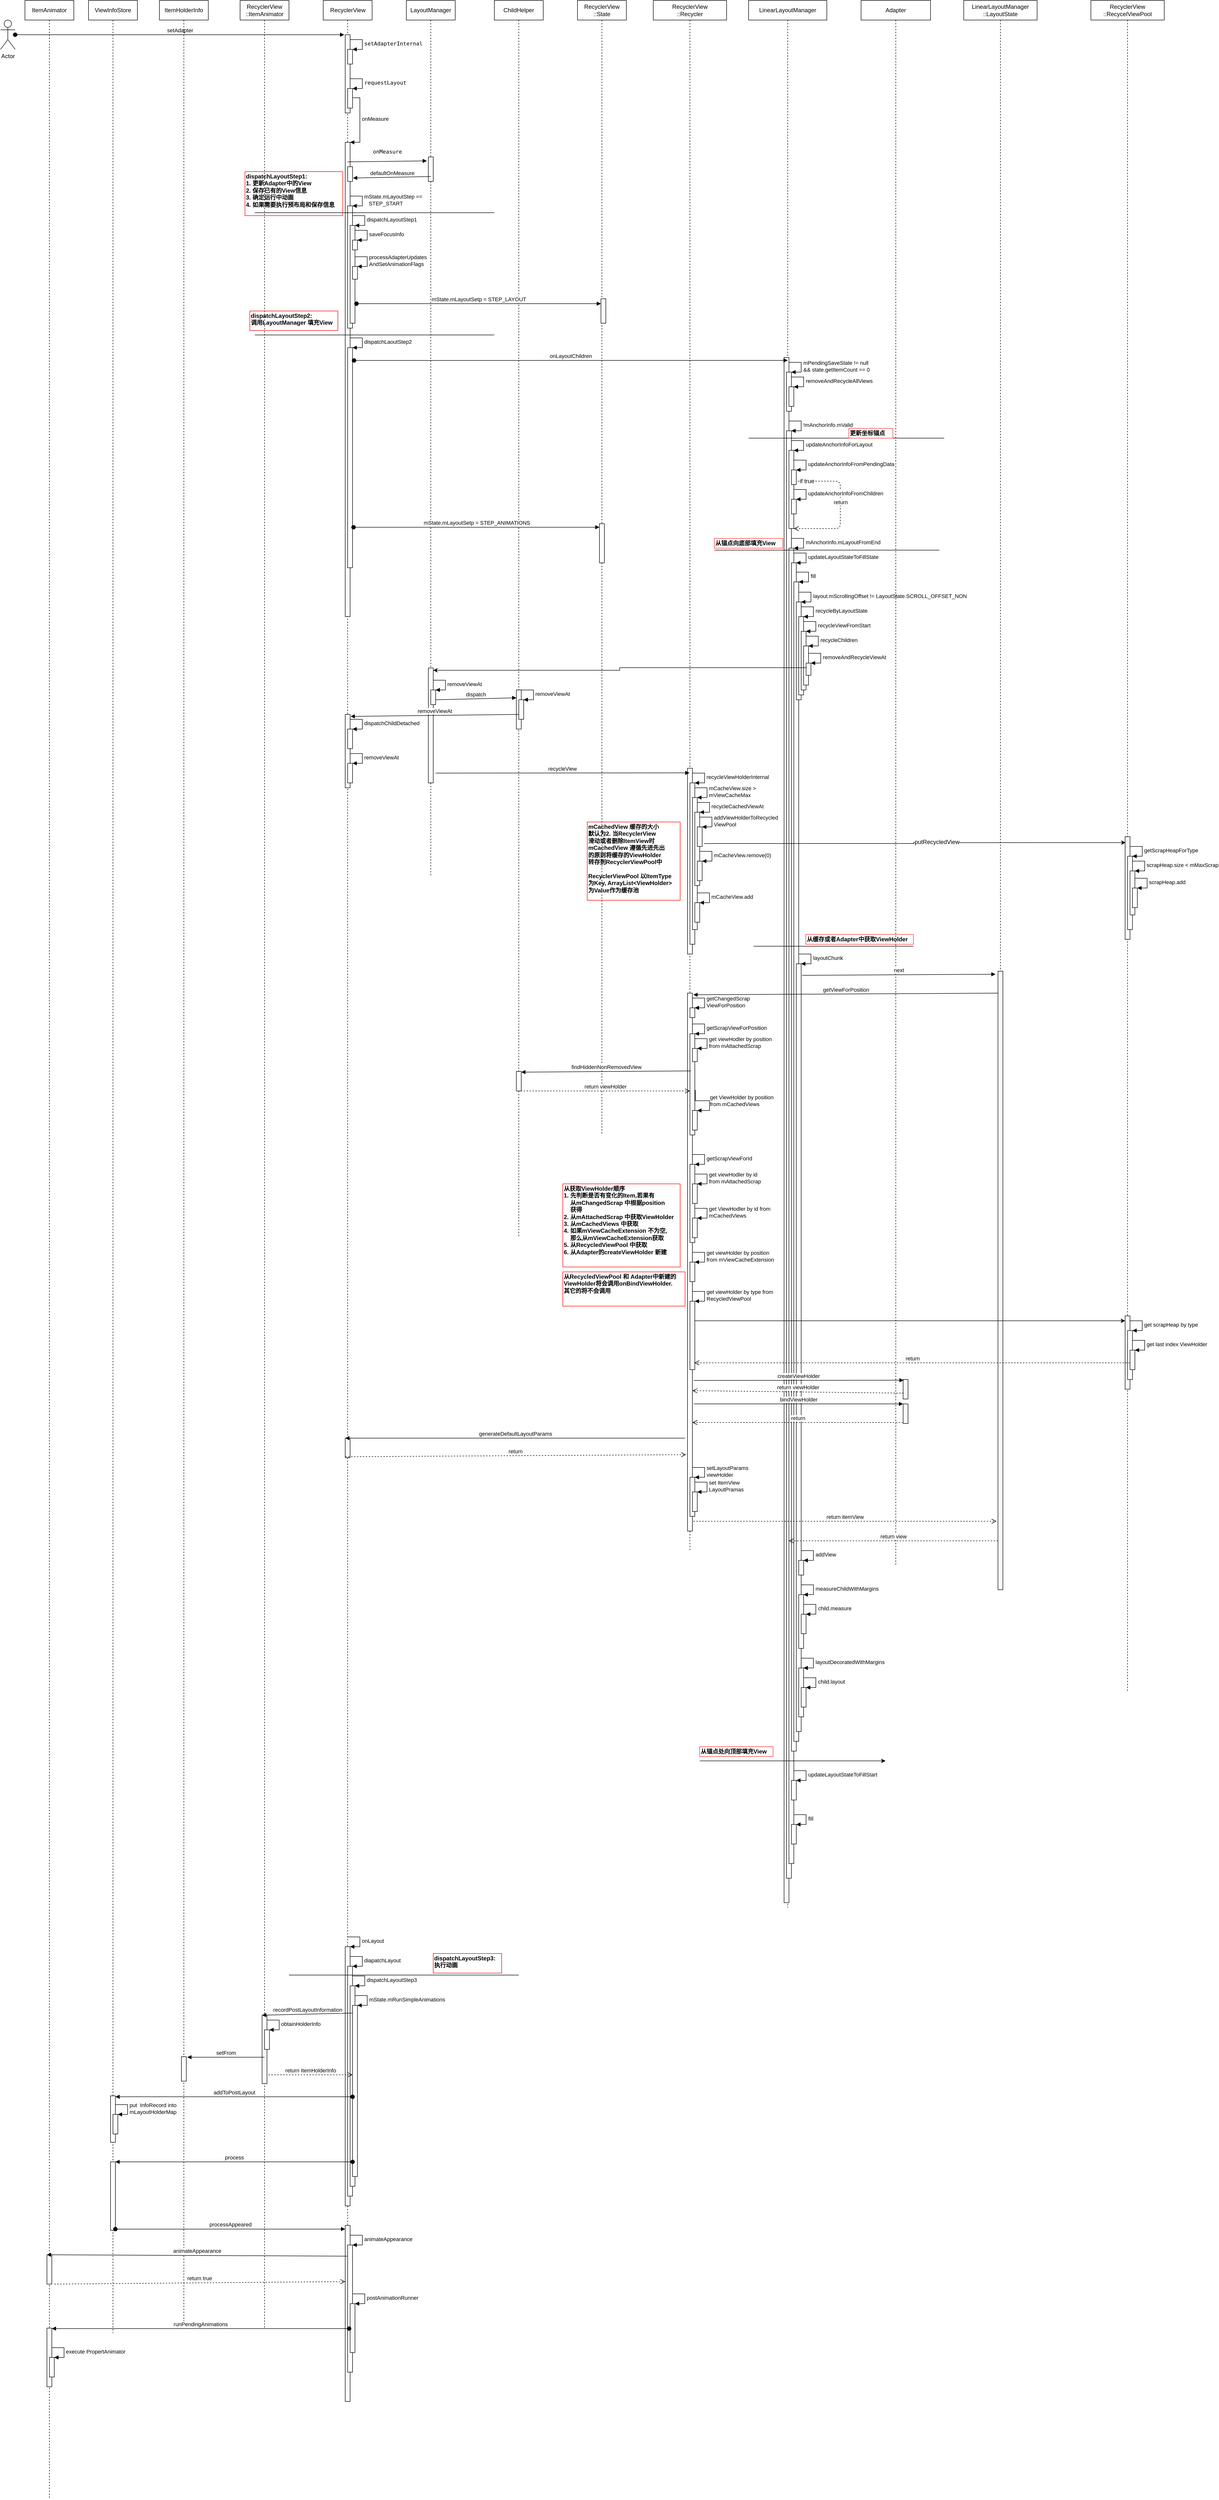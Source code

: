 <mxfile version="10.7.7" type="device"><diagram id="y3KQyraxxpAG9DuMBtYc" name="Page-1"><mxGraphModel dx="2161" dy="842" grid="1" gridSize="10" guides="1" tooltips="1" connect="1" arrows="1" fold="1" page="1" pageScale="1" pageWidth="827" pageHeight="1169" math="0" shadow="0"><root><mxCell id="0"/><mxCell id="1" parent="0"/><mxCell id="cdcCxupd5j74cK_gRNB2-1" value="RecyclerView" style="html=1;points=[];perimeter=orthogonalPerimeter;shape=umlLifeline;participant=label;fontFamily=Helvetica;fontSize=12;fontColor=#000000;align=center;strokeColor=#000000;fillColor=#ffffff;recursiveResize=0;container=1;collapsible=0;" parent="1" vertex="1"><mxGeometry x="-160" width="100" height="4910" as="geometry"/></mxCell><mxCell id="ZxcJJ0L6AQYaeEpod94Z-5" value="" style="html=1;points=[];perimeter=orthogonalPerimeter;" vertex="1" parent="cdcCxupd5j74cK_gRNB2-1"><mxGeometry x="45" y="70" width="10" height="160" as="geometry"/></mxCell><mxCell id="ZxcJJ0L6AQYaeEpod94Z-8" value="" style="html=1;points=[];perimeter=orthogonalPerimeter;" vertex="1" parent="cdcCxupd5j74cK_gRNB2-1"><mxGeometry x="50" y="100" width="10" height="30" as="geometry"/></mxCell><mxCell id="ZxcJJ0L6AQYaeEpod94Z-9" value="&lt;pre&gt;setAdapterInternal&lt;/pre&gt;" style="edgeStyle=orthogonalEdgeStyle;html=1;align=left;spacingLeft=2;endArrow=block;rounded=0;entryX=1;entryY=0;" edge="1" target="ZxcJJ0L6AQYaeEpod94Z-8" parent="cdcCxupd5j74cK_gRNB2-1"><mxGeometry relative="1" as="geometry"><mxPoint x="55" y="80" as="sourcePoint"/><Array as="points"><mxPoint x="80" y="80"/></Array></mxGeometry></mxCell><mxCell id="ZxcJJ0L6AQYaeEpod94Z-10" value="" style="html=1;points=[];perimeter=orthogonalPerimeter;" vertex="1" parent="cdcCxupd5j74cK_gRNB2-1"><mxGeometry x="50" y="180" width="10" height="40" as="geometry"/></mxCell><mxCell id="ZxcJJ0L6AQYaeEpod94Z-11" value="&lt;pre&gt;requestLayout&lt;/pre&gt;" style="edgeStyle=orthogonalEdgeStyle;html=1;align=left;spacingLeft=2;endArrow=block;rounded=0;entryX=1;entryY=0;" edge="1" target="ZxcJJ0L6AQYaeEpod94Z-10" parent="cdcCxupd5j74cK_gRNB2-1"><mxGeometry relative="1" as="geometry"><mxPoint x="55" y="160" as="sourcePoint"/><Array as="points"><mxPoint x="80" y="160"/></Array></mxGeometry></mxCell><mxCell id="ZxcJJ0L6AQYaeEpod94Z-12" value="" style="html=1;points=[];perimeter=orthogonalPerimeter;" vertex="1" parent="cdcCxupd5j74cK_gRNB2-1"><mxGeometry x="45" y="290" width="10" height="970" as="geometry"/></mxCell><mxCell id="ZxcJJ0L6AQYaeEpod94Z-13" value="onMeasure" style="edgeStyle=orthogonalEdgeStyle;html=1;align=left;spacingLeft=2;endArrow=block;rounded=0;entryX=1;entryY=0;exitX=1;exitY=0.75;exitDx=0;exitDy=0;exitPerimeter=0;" edge="1" target="ZxcJJ0L6AQYaeEpod94Z-12" parent="cdcCxupd5j74cK_gRNB2-1" source="ZxcJJ0L6AQYaeEpod94Z-10"><mxGeometry relative="1" as="geometry"><mxPoint x="50" y="270" as="sourcePoint"/><Array as="points"><mxPoint x="60" y="199"/><mxPoint x="75" y="199"/><mxPoint x="75" y="290"/></Array></mxGeometry></mxCell><mxCell id="ZxcJJ0L6AQYaeEpod94Z-19" value="&lt;pre&gt;onMeasure&lt;/pre&gt;" style="html=1;verticalAlign=bottom;endArrow=block;entryX=-0.3;entryY=0.16;entryDx=0;entryDy=0;entryPerimeter=0;" edge="1" parent="cdcCxupd5j74cK_gRNB2-1" target="ZxcJJ0L6AQYaeEpod94Z-18"><mxGeometry width="80" relative="1" as="geometry"><mxPoint x="50" y="330" as="sourcePoint"/><mxPoint x="130" y="330" as="targetPoint"/></mxGeometry></mxCell><mxCell id="ZxcJJ0L6AQYaeEpod94Z-22" value="" style="html=1;points=[];perimeter=orthogonalPerimeter;" vertex="1" parent="cdcCxupd5j74cK_gRNB2-1"><mxGeometry x="50" y="340" width="10" height="30" as="geometry"/></mxCell><mxCell id="ZxcJJ0L6AQYaeEpod94Z-24" value="" style="html=1;points=[];perimeter=orthogonalPerimeter;" vertex="1" parent="cdcCxupd5j74cK_gRNB2-1"><mxGeometry x="50" y="420" width="10" height="250" as="geometry"/></mxCell><mxCell id="ZxcJJ0L6AQYaeEpod94Z-25" value="mState.mLayoutStep ==&lt;br&gt;&amp;nbsp; &amp;nbsp;STEP_START&lt;br&gt;" style="edgeStyle=orthogonalEdgeStyle;html=1;align=left;spacingLeft=2;endArrow=block;rounded=0;entryX=1;entryY=0;" edge="1" target="ZxcJJ0L6AQYaeEpod94Z-24" parent="cdcCxupd5j74cK_gRNB2-1"><mxGeometry relative="1" as="geometry"><mxPoint x="55" y="400" as="sourcePoint"/><Array as="points"><mxPoint x="80" y="400"/></Array></mxGeometry></mxCell><mxCell id="ZxcJJ0L6AQYaeEpod94Z-26" value="" style="html=1;points=[];perimeter=orthogonalPerimeter;" vertex="1" parent="cdcCxupd5j74cK_gRNB2-1"><mxGeometry x="55" y="460" width="10" height="200" as="geometry"/></mxCell><mxCell id="ZxcJJ0L6AQYaeEpod94Z-27" value="dispatchLayoutStep1" style="edgeStyle=orthogonalEdgeStyle;html=1;align=left;spacingLeft=2;endArrow=block;rounded=0;entryX=1;entryY=0;" edge="1" target="ZxcJJ0L6AQYaeEpod94Z-26" parent="cdcCxupd5j74cK_gRNB2-1"><mxGeometry relative="1" as="geometry"><mxPoint x="60" y="440" as="sourcePoint"/><Array as="points"><mxPoint x="85" y="440"/></Array></mxGeometry></mxCell><mxCell id="ZxcJJ0L6AQYaeEpod94Z-28" value="" style="html=1;points=[];perimeter=orthogonalPerimeter;" vertex="1" parent="cdcCxupd5j74cK_gRNB2-1"><mxGeometry x="60" y="490" width="10" height="20" as="geometry"/></mxCell><mxCell id="ZxcJJ0L6AQYaeEpod94Z-29" value="saveFocusInfo" style="edgeStyle=orthogonalEdgeStyle;html=1;align=left;spacingLeft=2;endArrow=block;rounded=0;entryX=1;entryY=0;" edge="1" target="ZxcJJ0L6AQYaeEpod94Z-28" parent="cdcCxupd5j74cK_gRNB2-1"><mxGeometry relative="1" as="geometry"><mxPoint x="65" y="470" as="sourcePoint"/><Array as="points"><mxPoint x="90" y="470"/></Array></mxGeometry></mxCell><mxCell id="ZxcJJ0L6AQYaeEpod94Z-30" value="" style="html=1;points=[];perimeter=orthogonalPerimeter;" vertex="1" parent="cdcCxupd5j74cK_gRNB2-1"><mxGeometry x="60" y="544" width="10" height="26" as="geometry"/></mxCell><mxCell id="ZxcJJ0L6AQYaeEpod94Z-31" value="processAdapterUpdates&lt;br&gt;AndSetAnimationFlags&lt;br&gt;" style="edgeStyle=orthogonalEdgeStyle;html=1;align=left;spacingLeft=2;endArrow=block;rounded=0;entryX=1;entryY=0;" edge="1" target="ZxcJJ0L6AQYaeEpod94Z-30" parent="cdcCxupd5j74cK_gRNB2-1"><mxGeometry relative="1" as="geometry"><mxPoint x="65" y="524" as="sourcePoint"/><Array as="points"><mxPoint x="90" y="524"/></Array></mxGeometry></mxCell><mxCell id="ZxcJJ0L6AQYaeEpod94Z-38" value="" style="html=1;points=[];perimeter=orthogonalPerimeter;" vertex="1" parent="cdcCxupd5j74cK_gRNB2-1"><mxGeometry x="50" y="710" width="10" height="450" as="geometry"/></mxCell><mxCell id="ZxcJJ0L6AQYaeEpod94Z-39" value="dispatchLaoutStep2" style="edgeStyle=orthogonalEdgeStyle;html=1;align=left;spacingLeft=2;endArrow=block;rounded=0;entryX=1;entryY=0;" edge="1" target="ZxcJJ0L6AQYaeEpod94Z-38" parent="cdcCxupd5j74cK_gRNB2-1"><mxGeometry relative="1" as="geometry"><mxPoint x="55" y="690" as="sourcePoint"/><Array as="points"><mxPoint x="80" y="690"/></Array></mxGeometry></mxCell><mxCell id="ZxcJJ0L6AQYaeEpod94Z-94" value="" style="html=1;points=[];perimeter=orthogonalPerimeter;" vertex="1" parent="cdcCxupd5j74cK_gRNB2-1"><mxGeometry x="45" y="1460" width="10" height="150" as="geometry"/></mxCell><mxCell id="ZxcJJ0L6AQYaeEpod94Z-97" value="" style="html=1;points=[];perimeter=orthogonalPerimeter;" vertex="1" parent="cdcCxupd5j74cK_gRNB2-1"><mxGeometry x="50" y="1490" width="10" height="40" as="geometry"/></mxCell><mxCell id="ZxcJJ0L6AQYaeEpod94Z-98" value="dispatchChildDetached" style="edgeStyle=orthogonalEdgeStyle;html=1;align=left;spacingLeft=2;endArrow=block;rounded=0;entryX=1;entryY=0;" edge="1" target="ZxcJJ0L6AQYaeEpod94Z-97" parent="cdcCxupd5j74cK_gRNB2-1"><mxGeometry relative="1" as="geometry"><mxPoint x="55" y="1470" as="sourcePoint"/><Array as="points"><mxPoint x="80" y="1470"/></Array></mxGeometry></mxCell><mxCell id="ZxcJJ0L6AQYaeEpod94Z-99" value="" style="html=1;points=[];perimeter=orthogonalPerimeter;" vertex="1" parent="cdcCxupd5j74cK_gRNB2-1"><mxGeometry x="50" y="1560" width="10" height="40" as="geometry"/></mxCell><mxCell id="ZxcJJ0L6AQYaeEpod94Z-100" value="removeViewAt" style="edgeStyle=orthogonalEdgeStyle;html=1;align=left;spacingLeft=2;endArrow=block;rounded=0;entryX=1;entryY=0;" edge="1" target="ZxcJJ0L6AQYaeEpod94Z-99" parent="cdcCxupd5j74cK_gRNB2-1"><mxGeometry relative="1" as="geometry"><mxPoint x="55" y="1540" as="sourcePoint"/><Array as="points"><mxPoint x="80" y="1540"/></Array></mxGeometry></mxCell><mxCell id="ZxcJJ0L6AQYaeEpod94Z-175" value="" style="html=1;points=[];perimeter=orthogonalPerimeter;" vertex="1" parent="cdcCxupd5j74cK_gRNB2-1"><mxGeometry x="45" y="2940" width="10" height="40" as="geometry"/></mxCell><mxCell id="ZxcJJ0L6AQYaeEpod94Z-176" value="generateDefaultLayoutParams" style="html=1;verticalAlign=bottom;endArrow=block;entryX=0;entryY=0;" edge="1" target="ZxcJJ0L6AQYaeEpod94Z-175" parent="cdcCxupd5j74cK_gRNB2-1"><mxGeometry relative="1" as="geometry"><mxPoint x="740" y="2940" as="sourcePoint"/></mxGeometry></mxCell><mxCell id="ZxcJJ0L6AQYaeEpod94Z-215" value="" style="html=1;points=[];perimeter=orthogonalPerimeter;strokeColor=#000000;" vertex="1" parent="cdcCxupd5j74cK_gRNB2-1"><mxGeometry x="45" y="3980" width="10" height="530" as="geometry"/></mxCell><mxCell id="ZxcJJ0L6AQYaeEpod94Z-216" value="onLayout" style="edgeStyle=orthogonalEdgeStyle;html=1;align=left;spacingLeft=2;endArrow=block;rounded=0;entryX=1;entryY=0;" edge="1" target="ZxcJJ0L6AQYaeEpod94Z-215" parent="cdcCxupd5j74cK_gRNB2-1"><mxGeometry relative="1" as="geometry"><mxPoint x="50" y="3960" as="sourcePoint"/><Array as="points"><mxPoint x="75" y="3960"/></Array></mxGeometry></mxCell><mxCell id="ZxcJJ0L6AQYaeEpod94Z-217" value="" style="html=1;points=[];perimeter=orthogonalPerimeter;strokeColor=#000000;" vertex="1" parent="cdcCxupd5j74cK_gRNB2-1"><mxGeometry x="50" y="4020" width="10" height="470" as="geometry"/></mxCell><mxCell id="ZxcJJ0L6AQYaeEpod94Z-218" value="diapatchLayout" style="edgeStyle=orthogonalEdgeStyle;html=1;align=left;spacingLeft=2;endArrow=block;rounded=0;entryX=1;entryY=0;" edge="1" target="ZxcJJ0L6AQYaeEpod94Z-217" parent="cdcCxupd5j74cK_gRNB2-1"><mxGeometry relative="1" as="geometry"><mxPoint x="55" y="4000" as="sourcePoint"/><Array as="points"><mxPoint x="80" y="4000"/></Array></mxGeometry></mxCell><mxCell id="ZxcJJ0L6AQYaeEpod94Z-219" value="" style="html=1;points=[];perimeter=orthogonalPerimeter;strokeColor=#000000;" vertex="1" parent="cdcCxupd5j74cK_gRNB2-1"><mxGeometry x="55" y="4060" width="10" height="410" as="geometry"/></mxCell><mxCell id="ZxcJJ0L6AQYaeEpod94Z-220" value="dispatchLayoutStep3" style="edgeStyle=orthogonalEdgeStyle;html=1;align=left;spacingLeft=2;endArrow=block;rounded=0;entryX=1;entryY=0;" edge="1" target="ZxcJJ0L6AQYaeEpod94Z-219" parent="cdcCxupd5j74cK_gRNB2-1"><mxGeometry relative="1" as="geometry"><mxPoint x="60" y="4040" as="sourcePoint"/><Array as="points"><mxPoint x="85" y="4040"/></Array></mxGeometry></mxCell><mxCell id="ZxcJJ0L6AQYaeEpod94Z-221" value="" style="html=1;points=[];perimeter=orthogonalPerimeter;strokeColor=#000000;" vertex="1" parent="cdcCxupd5j74cK_gRNB2-1"><mxGeometry x="60" y="4100" width="10" height="350" as="geometry"/></mxCell><mxCell id="ZxcJJ0L6AQYaeEpod94Z-222" value="mState.mRunSimpleAnimations" style="edgeStyle=orthogonalEdgeStyle;html=1;align=left;spacingLeft=2;endArrow=block;rounded=0;entryX=1;entryY=0;" edge="1" target="ZxcJJ0L6AQYaeEpod94Z-221" parent="cdcCxupd5j74cK_gRNB2-1"><mxGeometry relative="1" as="geometry"><mxPoint x="65" y="4080" as="sourcePoint"/><Array as="points"><mxPoint x="90" y="4080"/></Array></mxGeometry></mxCell><mxCell id="ZxcJJ0L6AQYaeEpod94Z-243" value="" style="html=1;points=[];perimeter=orthogonalPerimeter;strokeColor=#000000;" vertex="1" parent="cdcCxupd5j74cK_gRNB2-1"><mxGeometry x="45" y="4550" width="10" height="360" as="geometry"/></mxCell><mxCell id="ZxcJJ0L6AQYaeEpod94Z-245" value="" style="html=1;points=[];perimeter=orthogonalPerimeter;strokeColor=#000000;" vertex="1" parent="cdcCxupd5j74cK_gRNB2-1"><mxGeometry x="50" y="4590" width="10" height="260" as="geometry"/></mxCell><mxCell id="ZxcJJ0L6AQYaeEpod94Z-246" value="animateAppearance" style="edgeStyle=orthogonalEdgeStyle;html=1;align=left;spacingLeft=2;endArrow=block;rounded=0;entryX=1;entryY=0;" edge="1" target="ZxcJJ0L6AQYaeEpod94Z-245" parent="cdcCxupd5j74cK_gRNB2-1"><mxGeometry relative="1" as="geometry"><mxPoint x="55" y="4570" as="sourcePoint"/><Array as="points"><mxPoint x="80" y="4570"/></Array></mxGeometry></mxCell><mxCell id="ZxcJJ0L6AQYaeEpod94Z-251" value="" style="html=1;points=[];perimeter=orthogonalPerimeter;strokeColor=#000000;" vertex="1" parent="cdcCxupd5j74cK_gRNB2-1"><mxGeometry x="55" y="4710" width="10" height="100" as="geometry"/></mxCell><mxCell id="ZxcJJ0L6AQYaeEpod94Z-252" value="postAnimationRunner" style="edgeStyle=orthogonalEdgeStyle;html=1;align=left;spacingLeft=2;endArrow=block;rounded=0;entryX=1;entryY=0;" edge="1" target="ZxcJJ0L6AQYaeEpod94Z-251" parent="cdcCxupd5j74cK_gRNB2-1"><mxGeometry relative="1" as="geometry"><mxPoint x="60" y="4690" as="sourcePoint"/><Array as="points"><mxPoint x="85" y="4690"/></Array></mxGeometry></mxCell><mxCell id="ZxcJJ0L6AQYaeEpod94Z-257" value="" style="line;strokeWidth=1;fillColor=none;align=left;verticalAlign=middle;spacingTop=-1;spacingLeft=3;spacingRight=3;rotatable=0;labelPosition=right;points=[];portConstraint=eastwest;" vertex="1" parent="cdcCxupd5j74cK_gRNB2-1"><mxGeometry x="-140" y="430" width="490" height="8" as="geometry"/></mxCell><mxCell id="cdcCxupd5j74cK_gRNB2-2" value="LayoutManager" style="shape=umlLifeline;perimeter=lifelinePerimeter;whiteSpace=wrap;html=1;container=1;collapsible=0;recursiveResize=0;outlineConnect=0;" parent="1" vertex="1"><mxGeometry x="10" width="100" height="1790" as="geometry"/></mxCell><mxCell id="ZxcJJ0L6AQYaeEpod94Z-18" value="" style="html=1;points=[];perimeter=orthogonalPerimeter;" vertex="1" parent="cdcCxupd5j74cK_gRNB2-2"><mxGeometry x="45" y="320" width="10" height="50" as="geometry"/></mxCell><mxCell id="ZxcJJ0L6AQYaeEpod94Z-23" value="defaultOnMeasure" style="html=1;verticalAlign=bottom;endArrow=block;entryX=1.1;entryY=0.767;entryDx=0;entryDy=0;entryPerimeter=0;" edge="1" parent="cdcCxupd5j74cK_gRNB2-2" target="ZxcJJ0L6AQYaeEpod94Z-22"><mxGeometry width="80" relative="1" as="geometry"><mxPoint x="50" y="360" as="sourcePoint"/><mxPoint x="130" y="360" as="targetPoint"/></mxGeometry></mxCell><mxCell id="ZxcJJ0L6AQYaeEpod94Z-80" value="" style="html=1;points=[];perimeter=orthogonalPerimeter;" vertex="1" parent="cdcCxupd5j74cK_gRNB2-2"><mxGeometry x="45" y="1365" width="10" height="235" as="geometry"/></mxCell><mxCell id="ZxcJJ0L6AQYaeEpod94Z-83" value="" style="html=1;points=[];perimeter=orthogonalPerimeter;" vertex="1" parent="cdcCxupd5j74cK_gRNB2-2"><mxGeometry x="50" y="1410" width="10" height="30" as="geometry"/></mxCell><mxCell id="ZxcJJ0L6AQYaeEpod94Z-84" value="removeViewAt" style="edgeStyle=orthogonalEdgeStyle;html=1;align=left;spacingLeft=2;endArrow=block;rounded=0;entryX=1;entryY=0;" edge="1" target="ZxcJJ0L6AQYaeEpod94Z-83" parent="cdcCxupd5j74cK_gRNB2-2"><mxGeometry relative="1" as="geometry"><mxPoint x="55" y="1390" as="sourcePoint"/><Array as="points"><mxPoint x="80" y="1390"/></Array></mxGeometry></mxCell><mxCell id="ZxcJJ0L6AQYaeEpod94Z-90" value="dispatch" style="html=1;verticalAlign=bottom;endArrow=block;entryX=0;entryY=0.2;entryDx=0;entryDy=0;entryPerimeter=0;" edge="1" parent="cdcCxupd5j74cK_gRNB2-2" target="ZxcJJ0L6AQYaeEpod94Z-89"><mxGeometry width="80" relative="1" as="geometry"><mxPoint x="60" y="1430" as="sourcePoint"/><mxPoint x="140" y="1430" as="targetPoint"/></mxGeometry></mxCell><mxCell id="cdcCxupd5j74cK_gRNB2-3" value="RecyclerView&lt;br&gt;::&lt;span&gt;State&lt;/span&gt;" style="shape=umlLifeline;perimeter=lifelinePerimeter;whiteSpace=wrap;html=1;container=1;collapsible=0;recursiveResize=0;outlineConnect=0;" parent="1" vertex="1"><mxGeometry x="360" width="100" height="2320" as="geometry"/></mxCell><mxCell id="ZxcJJ0L6AQYaeEpod94Z-195" value="" style="html=1;points=[];perimeter=orthogonalPerimeter;" vertex="1" parent="cdcCxupd5j74cK_gRNB2-3"><mxGeometry x="48" y="610" width="10" height="50" as="geometry"/></mxCell><mxCell id="ZxcJJ0L6AQYaeEpod94Z-211" value="" style="html=1;points=[];perimeter=orthogonalPerimeter;strokeColor=#000000;" vertex="1" parent="cdcCxupd5j74cK_gRNB2-3"><mxGeometry x="45" y="1070" width="10" height="80" as="geometry"/></mxCell><mxCell id="cdcCxupd5j74cK_gRNB2-4" value="LinearLayoutManager" style="shape=umlLifeline;perimeter=lifelinePerimeter;whiteSpace=wrap;html=1;container=1;collapsible=0;recursiveResize=0;outlineConnect=0;" parent="1" vertex="1"><mxGeometry x="710" width="160" height="3900" as="geometry"/></mxCell><mxCell id="ZxcJJ0L6AQYaeEpod94Z-40" value="" style="html=1;points=[];perimeter=orthogonalPerimeter;" vertex="1" parent="cdcCxupd5j74cK_gRNB2-4"><mxGeometry x="72.5" y="730" width="10" height="3160" as="geometry"/></mxCell><mxCell id="ZxcJJ0L6AQYaeEpod94Z-42" value="" style="html=1;points=[];perimeter=orthogonalPerimeter;" vertex="1" parent="cdcCxupd5j74cK_gRNB2-4"><mxGeometry x="77.5" y="760" width="10" height="80" as="geometry"/></mxCell><mxCell id="ZxcJJ0L6AQYaeEpod94Z-43" value="mPendingSaveState != null &lt;br&gt;&amp;amp;&amp;amp; state.getItemCount == 0" style="edgeStyle=orthogonalEdgeStyle;html=1;align=left;spacingLeft=2;endArrow=block;rounded=0;entryX=1;entryY=0;" edge="1" target="ZxcJJ0L6AQYaeEpod94Z-42" parent="cdcCxupd5j74cK_gRNB2-4"><mxGeometry relative="1" as="geometry"><mxPoint x="82.5" y="740" as="sourcePoint"/><Array as="points"><mxPoint x="107.5" y="740"/></Array></mxGeometry></mxCell><mxCell id="ZxcJJ0L6AQYaeEpod94Z-44" value="" style="html=1;points=[];perimeter=orthogonalPerimeter;" vertex="1" parent="cdcCxupd5j74cK_gRNB2-4"><mxGeometry x="82.5" y="790" width="10" height="40" as="geometry"/></mxCell><mxCell id="ZxcJJ0L6AQYaeEpod94Z-45" value="removeAndRecycleAllViews" style="edgeStyle=orthogonalEdgeStyle;html=1;align=left;spacingLeft=2;endArrow=block;rounded=0;entryX=1;entryY=0;" edge="1" target="ZxcJJ0L6AQYaeEpod94Z-44" parent="cdcCxupd5j74cK_gRNB2-4"><mxGeometry relative="1" as="geometry"><mxPoint x="87.5" y="770" as="sourcePoint"/><Array as="points"><mxPoint x="112.5" y="770"/></Array></mxGeometry></mxCell><mxCell id="ZxcJJ0L6AQYaeEpod94Z-46" value="" style="html=1;points=[];perimeter=orthogonalPerimeter;" vertex="1" parent="cdcCxupd5j74cK_gRNB2-4"><mxGeometry x="77.5" y="880" width="10" height="2960" as="geometry"/></mxCell><mxCell id="ZxcJJ0L6AQYaeEpod94Z-47" value="!mAnchorInfo.mValid" style="edgeStyle=orthogonalEdgeStyle;html=1;align=left;spacingLeft=2;endArrow=block;rounded=0;entryX=1;entryY=0;" edge="1" target="ZxcJJ0L6AQYaeEpod94Z-46" parent="cdcCxupd5j74cK_gRNB2-4"><mxGeometry relative="1" as="geometry"><mxPoint x="82.5" y="860" as="sourcePoint"/><Array as="points"><mxPoint x="107.5" y="860"/></Array></mxGeometry></mxCell><mxCell id="ZxcJJ0L6AQYaeEpod94Z-48" value="" style="html=1;points=[];perimeter=orthogonalPerimeter;strokeColor=#000000;" vertex="1" parent="cdcCxupd5j74cK_gRNB2-4"><mxGeometry x="82.5" y="920" width="10" height="160" as="geometry"/></mxCell><mxCell id="ZxcJJ0L6AQYaeEpod94Z-49" value="updateAnchorInfoForLayout" style="edgeStyle=orthogonalEdgeStyle;html=1;align=left;spacingLeft=2;endArrow=block;rounded=0;entryX=1;entryY=0;" edge="1" target="ZxcJJ0L6AQYaeEpod94Z-48" parent="cdcCxupd5j74cK_gRNB2-4"><mxGeometry relative="1" as="geometry"><mxPoint x="87.5" y="900" as="sourcePoint"/><Array as="points"><mxPoint x="112.5" y="900"/></Array></mxGeometry></mxCell><mxCell id="ZxcJJ0L6AQYaeEpod94Z-50" value="" style="html=1;points=[];perimeter=orthogonalPerimeter;" vertex="1" parent="cdcCxupd5j74cK_gRNB2-4"><mxGeometry x="87.5" y="960" width="10" height="30" as="geometry"/></mxCell><mxCell id="ZxcJJ0L6AQYaeEpod94Z-51" value="updateAnchorInfoFromPendingData" style="edgeStyle=orthogonalEdgeStyle;html=1;align=left;spacingLeft=2;endArrow=block;rounded=0;entryX=1;entryY=0;" edge="1" target="ZxcJJ0L6AQYaeEpod94Z-50" parent="cdcCxupd5j74cK_gRNB2-4"><mxGeometry relative="1" as="geometry"><mxPoint x="92.5" y="940" as="sourcePoint"/><Array as="points"><mxPoint x="117.5" y="940"/></Array></mxGeometry></mxCell><mxCell id="ZxcJJ0L6AQYaeEpod94Z-54" value="return" style="html=1;verticalAlign=bottom;endArrow=open;dashed=1;endSize=8;exitX=1.3;exitY=0.767;exitDx=0;exitDy=0;exitPerimeter=0;" edge="1" parent="cdcCxupd5j74cK_gRNB2-4" source="ZxcJJ0L6AQYaeEpod94Z-50" target="ZxcJJ0L6AQYaeEpod94Z-48"><mxGeometry relative="1" as="geometry"><mxPoint x="97.5" y="990" as="sourcePoint"/><mxPoint x="17.5" y="990" as="targetPoint"/><Array as="points"><mxPoint x="187.5" y="983"/><mxPoint x="187.5" y="1080"/></Array></mxGeometry></mxCell><mxCell id="ZxcJJ0L6AQYaeEpod94Z-57" value="if true" style="text;html=1;resizable=0;points=[];align=center;verticalAlign=middle;labelBackgroundColor=#ffffff;" vertex="1" connectable="0" parent="ZxcJJ0L6AQYaeEpod94Z-54"><mxGeometry x="-0.867" relative="1" as="geometry"><mxPoint as="offset"/></mxGeometry></mxCell><mxCell id="ZxcJJ0L6AQYaeEpod94Z-55" value="" style="html=1;points=[];perimeter=orthogonalPerimeter;" vertex="1" parent="cdcCxupd5j74cK_gRNB2-4"><mxGeometry x="87.5" y="1020" width="10" height="30" as="geometry"/></mxCell><mxCell id="ZxcJJ0L6AQYaeEpod94Z-56" value="updateAnchorInfoFromChildren" style="edgeStyle=orthogonalEdgeStyle;html=1;align=left;spacingLeft=2;endArrow=block;rounded=0;entryX=1;entryY=0;" edge="1" target="ZxcJJ0L6AQYaeEpod94Z-55" parent="cdcCxupd5j74cK_gRNB2-4"><mxGeometry relative="1" as="geometry"><mxPoint x="92.5" y="1000" as="sourcePoint"/><Array as="points"><mxPoint x="117.5" y="1000"/></Array></mxGeometry></mxCell><mxCell id="ZxcJJ0L6AQYaeEpod94Z-60" value="" style="html=1;points=[];perimeter=orthogonalPerimeter;" vertex="1" parent="cdcCxupd5j74cK_gRNB2-4"><mxGeometry x="82.5" y="1120" width="10" height="2690" as="geometry"/></mxCell><mxCell id="ZxcJJ0L6AQYaeEpod94Z-61" value="mAnchorInfo.mLayoutFromEnd" style="edgeStyle=orthogonalEdgeStyle;html=1;align=left;spacingLeft=2;endArrow=block;rounded=0;entryX=1;entryY=0;" edge="1" target="ZxcJJ0L6AQYaeEpod94Z-60" parent="cdcCxupd5j74cK_gRNB2-4"><mxGeometry relative="1" as="geometry"><mxPoint x="87.5" y="1100" as="sourcePoint"/><Array as="points"><mxPoint x="112.5" y="1100"/></Array></mxGeometry></mxCell><mxCell id="ZxcJJ0L6AQYaeEpod94Z-62" value="" style="html=1;points=[];perimeter=orthogonalPerimeter;" vertex="1" parent="cdcCxupd5j74cK_gRNB2-4"><mxGeometry x="87.5" y="1150" width="10" height="2430" as="geometry"/></mxCell><mxCell id="ZxcJJ0L6AQYaeEpod94Z-63" value="updateLayoutStateToFillState" style="edgeStyle=orthogonalEdgeStyle;html=1;align=left;spacingLeft=2;endArrow=block;rounded=0;entryX=1;entryY=0;" edge="1" target="ZxcJJ0L6AQYaeEpod94Z-62" parent="cdcCxupd5j74cK_gRNB2-4"><mxGeometry relative="1" as="geometry"><mxPoint x="92.5" y="1130" as="sourcePoint"/><Array as="points"><mxPoint x="117.5" y="1130"/></Array></mxGeometry></mxCell><mxCell id="ZxcJJ0L6AQYaeEpod94Z-64" value="" style="html=1;points=[];perimeter=orthogonalPerimeter;" vertex="1" parent="cdcCxupd5j74cK_gRNB2-4"><mxGeometry x="92.5" y="1189" width="10" height="2371" as="geometry"/></mxCell><mxCell id="ZxcJJ0L6AQYaeEpod94Z-65" value="fill" style="edgeStyle=orthogonalEdgeStyle;html=1;align=left;spacingLeft=2;endArrow=block;rounded=0;entryX=1;entryY=0;" edge="1" target="ZxcJJ0L6AQYaeEpod94Z-64" parent="cdcCxupd5j74cK_gRNB2-4"><mxGeometry relative="1" as="geometry"><mxPoint x="97.5" y="1169" as="sourcePoint"/><Array as="points"><mxPoint x="122.5" y="1169"/></Array></mxGeometry></mxCell><mxCell id="ZxcJJ0L6AQYaeEpod94Z-66" value="" style="html=1;points=[];perimeter=orthogonalPerimeter;" vertex="1" parent="cdcCxupd5j74cK_gRNB2-4"><mxGeometry x="97.5" y="1230" width="10" height="200" as="geometry"/></mxCell><mxCell id="ZxcJJ0L6AQYaeEpod94Z-67" value="layout.mScrollingOffset != LayoutState.SCROLL_OFFSET_NON" style="edgeStyle=orthogonalEdgeStyle;html=1;align=left;spacingLeft=2;endArrow=block;rounded=0;entryX=1;entryY=0;" edge="1" target="ZxcJJ0L6AQYaeEpod94Z-66" parent="cdcCxupd5j74cK_gRNB2-4"><mxGeometry relative="1" as="geometry"><mxPoint x="102.5" y="1210" as="sourcePoint"/><Array as="points"><mxPoint x="127.5" y="1210"/></Array></mxGeometry></mxCell><mxCell id="ZxcJJ0L6AQYaeEpod94Z-68" value="" style="html=1;points=[];perimeter=orthogonalPerimeter;" vertex="1" parent="cdcCxupd5j74cK_gRNB2-4"><mxGeometry x="102.5" y="1260" width="10" height="160" as="geometry"/></mxCell><mxCell id="ZxcJJ0L6AQYaeEpod94Z-69" value="recycleByLayoutState" style="edgeStyle=orthogonalEdgeStyle;html=1;align=left;spacingLeft=2;endArrow=block;rounded=0;entryX=1;entryY=0;" edge="1" target="ZxcJJ0L6AQYaeEpod94Z-68" parent="cdcCxupd5j74cK_gRNB2-4"><mxGeometry relative="1" as="geometry"><mxPoint x="107.5" y="1240" as="sourcePoint"/><Array as="points"><mxPoint x="132.5" y="1240"/></Array></mxGeometry></mxCell><mxCell id="ZxcJJ0L6AQYaeEpod94Z-70" value="" style="html=1;points=[];perimeter=orthogonalPerimeter;" vertex="1" parent="cdcCxupd5j74cK_gRNB2-4"><mxGeometry x="107.5" y="1290" width="10" height="120" as="geometry"/></mxCell><mxCell id="ZxcJJ0L6AQYaeEpod94Z-71" value="recycleViewFromStart" style="edgeStyle=orthogonalEdgeStyle;html=1;align=left;spacingLeft=2;endArrow=block;rounded=0;entryX=1;entryY=0;" edge="1" target="ZxcJJ0L6AQYaeEpod94Z-70" parent="cdcCxupd5j74cK_gRNB2-4"><mxGeometry relative="1" as="geometry"><mxPoint x="112.5" y="1270" as="sourcePoint"/><Array as="points"><mxPoint x="137.5" y="1270"/></Array></mxGeometry></mxCell><mxCell id="ZxcJJ0L6AQYaeEpod94Z-74" value="" style="html=1;points=[];perimeter=orthogonalPerimeter;" vertex="1" parent="cdcCxupd5j74cK_gRNB2-4"><mxGeometry x="112.5" y="1320" width="10" height="80" as="geometry"/></mxCell><mxCell id="ZxcJJ0L6AQYaeEpod94Z-75" value="recycleChildren" style="edgeStyle=orthogonalEdgeStyle;html=1;align=left;spacingLeft=2;endArrow=block;rounded=0;entryX=1;entryY=0;" edge="1" target="ZxcJJ0L6AQYaeEpod94Z-74" parent="cdcCxupd5j74cK_gRNB2-4"><mxGeometry relative="1" as="geometry"><mxPoint x="117.5" y="1300" as="sourcePoint"/><Array as="points"><mxPoint x="142.5" y="1300"/></Array></mxGeometry></mxCell><mxCell id="ZxcJJ0L6AQYaeEpod94Z-76" value="" style="html=1;points=[];perimeter=orthogonalPerimeter;" vertex="1" parent="cdcCxupd5j74cK_gRNB2-4"><mxGeometry x="117.5" y="1355" width="10" height="25" as="geometry"/></mxCell><mxCell id="ZxcJJ0L6AQYaeEpod94Z-77" value="removeAndRecycleViewAt" style="edgeStyle=orthogonalEdgeStyle;html=1;align=left;spacingLeft=2;endArrow=block;rounded=0;entryX=1;entryY=0;" edge="1" target="ZxcJJ0L6AQYaeEpod94Z-76" parent="cdcCxupd5j74cK_gRNB2-4"><mxGeometry relative="1" as="geometry"><mxPoint x="122.5" y="1335" as="sourcePoint"/><Array as="points"><mxPoint x="147.5" y="1335"/></Array></mxGeometry></mxCell><mxCell id="ZxcJJ0L6AQYaeEpod94Z-123" value="" style="html=1;points=[];perimeter=orthogonalPerimeter;" vertex="1" parent="cdcCxupd5j74cK_gRNB2-4"><mxGeometry x="97.5" y="1970" width="10" height="1570" as="geometry"/></mxCell><mxCell id="ZxcJJ0L6AQYaeEpod94Z-124" value="layoutChunk" style="edgeStyle=orthogonalEdgeStyle;html=1;align=left;spacingLeft=2;endArrow=block;rounded=0;entryX=1;entryY=0;" edge="1" target="ZxcJJ0L6AQYaeEpod94Z-123" parent="cdcCxupd5j74cK_gRNB2-4"><mxGeometry relative="1" as="geometry"><mxPoint x="102.5" y="1950" as="sourcePoint"/><Array as="points"><mxPoint x="127.5" y="1950"/></Array></mxGeometry></mxCell><mxCell id="ZxcJJ0L6AQYaeEpod94Z-185" value="" style="html=1;points=[];perimeter=orthogonalPerimeter;" vertex="1" parent="cdcCxupd5j74cK_gRNB2-4"><mxGeometry x="102.5" y="3190" width="10" height="30" as="geometry"/></mxCell><mxCell id="ZxcJJ0L6AQYaeEpod94Z-186" value="addView" style="edgeStyle=orthogonalEdgeStyle;html=1;align=left;spacingLeft=2;endArrow=block;rounded=0;entryX=1;entryY=0;" edge="1" target="ZxcJJ0L6AQYaeEpod94Z-185" parent="cdcCxupd5j74cK_gRNB2-4"><mxGeometry relative="1" as="geometry"><mxPoint x="107.5" y="3170" as="sourcePoint"/><Array as="points"><mxPoint x="132.5" y="3170"/></Array></mxGeometry></mxCell><mxCell id="ZxcJJ0L6AQYaeEpod94Z-187" value="" style="html=1;points=[];perimeter=orthogonalPerimeter;" vertex="1" parent="cdcCxupd5j74cK_gRNB2-4"><mxGeometry x="102.5" y="3260" width="10" height="110" as="geometry"/></mxCell><mxCell id="ZxcJJ0L6AQYaeEpod94Z-188" value="measureChildWithMargins" style="edgeStyle=orthogonalEdgeStyle;html=1;align=left;spacingLeft=2;endArrow=block;rounded=0;entryX=1;entryY=0;" edge="1" target="ZxcJJ0L6AQYaeEpod94Z-187" parent="cdcCxupd5j74cK_gRNB2-4"><mxGeometry relative="1" as="geometry"><mxPoint x="107.5" y="3240" as="sourcePoint"/><Array as="points"><mxPoint x="132.5" y="3240"/></Array></mxGeometry></mxCell><mxCell id="ZxcJJ0L6AQYaeEpod94Z-189" value="" style="html=1;points=[];perimeter=orthogonalPerimeter;" vertex="1" parent="cdcCxupd5j74cK_gRNB2-4"><mxGeometry x="107.5" y="3300" width="10" height="40" as="geometry"/></mxCell><mxCell id="ZxcJJ0L6AQYaeEpod94Z-190" value="child.measure" style="edgeStyle=orthogonalEdgeStyle;html=1;align=left;spacingLeft=2;endArrow=block;rounded=0;entryX=1;entryY=0;" edge="1" target="ZxcJJ0L6AQYaeEpod94Z-189" parent="cdcCxupd5j74cK_gRNB2-4"><mxGeometry relative="1" as="geometry"><mxPoint x="112.5" y="3280" as="sourcePoint"/><Array as="points"><mxPoint x="137.5" y="3280"/></Array></mxGeometry></mxCell><mxCell id="ZxcJJ0L6AQYaeEpod94Z-191" value="" style="html=1;points=[];perimeter=orthogonalPerimeter;" vertex="1" parent="cdcCxupd5j74cK_gRNB2-4"><mxGeometry x="102.5" y="3410" width="10" height="100" as="geometry"/></mxCell><mxCell id="ZxcJJ0L6AQYaeEpod94Z-192" value="layoutDecoratedWithMargins" style="edgeStyle=orthogonalEdgeStyle;html=1;align=left;spacingLeft=2;endArrow=block;rounded=0;entryX=1;entryY=0;" edge="1" target="ZxcJJ0L6AQYaeEpod94Z-191" parent="cdcCxupd5j74cK_gRNB2-4"><mxGeometry relative="1" as="geometry"><mxPoint x="107.5" y="3390" as="sourcePoint"/><Array as="points"><mxPoint x="132.5" y="3390"/></Array></mxGeometry></mxCell><mxCell id="ZxcJJ0L6AQYaeEpod94Z-193" value="" style="html=1;points=[];perimeter=orthogonalPerimeter;" vertex="1" parent="cdcCxupd5j74cK_gRNB2-4"><mxGeometry x="107.5" y="3450" width="10" height="40" as="geometry"/></mxCell><mxCell id="ZxcJJ0L6AQYaeEpod94Z-194" value="child.layout" style="edgeStyle=orthogonalEdgeStyle;html=1;align=left;spacingLeft=2;endArrow=block;rounded=0;entryX=1;entryY=0;" edge="1" target="ZxcJJ0L6AQYaeEpod94Z-193" parent="cdcCxupd5j74cK_gRNB2-4"><mxGeometry relative="1" as="geometry"><mxPoint x="112.5" y="3430" as="sourcePoint"/><Array as="points"><mxPoint x="137.5" y="3430"/></Array></mxGeometry></mxCell><mxCell id="ZxcJJ0L6AQYaeEpod94Z-197" value="" style="line;strokeWidth=1;fillColor=none;align=left;verticalAlign=middle;spacingTop=-1;spacingLeft=3;spacingRight=3;rotatable=0;labelPosition=right;points=[];portConstraint=eastwest;strokeColor=#000000;" vertex="1" parent="cdcCxupd5j74cK_gRNB2-4"><mxGeometry y="891" width="400" height="8" as="geometry"/></mxCell><mxCell id="ZxcJJ0L6AQYaeEpod94Z-199" value="" style="html=1;points=[];perimeter=orthogonalPerimeter;strokeColor=#000000;" vertex="1" parent="cdcCxupd5j74cK_gRNB2-4"><mxGeometry x="87.5" y="3640" width="10" height="40" as="geometry"/></mxCell><mxCell id="ZxcJJ0L6AQYaeEpod94Z-200" value="updateLayoutStateToFillStart" style="edgeStyle=orthogonalEdgeStyle;html=1;align=left;spacingLeft=2;endArrow=block;rounded=0;entryX=1;entryY=0;" edge="1" target="ZxcJJ0L6AQYaeEpod94Z-199" parent="cdcCxupd5j74cK_gRNB2-4"><mxGeometry relative="1" as="geometry"><mxPoint x="92.5" y="3620" as="sourcePoint"/><Array as="points"><mxPoint x="117.5" y="3620"/></Array></mxGeometry></mxCell><mxCell id="ZxcJJ0L6AQYaeEpod94Z-201" value="" style="line;strokeWidth=1;fillColor=none;align=left;verticalAlign=middle;spacingTop=-1;spacingLeft=3;spacingRight=3;rotatable=0;labelPosition=right;points=[];portConstraint=eastwest;" vertex="1" parent="cdcCxupd5j74cK_gRNB2-4"><mxGeometry x="-70" y="1120" width="460" height="8" as="geometry"/></mxCell><mxCell id="ZxcJJ0L6AQYaeEpod94Z-206" value="" style="html=1;points=[];perimeter=orthogonalPerimeter;strokeColor=#000000;" vertex="1" parent="cdcCxupd5j74cK_gRNB2-4"><mxGeometry x="87.5" y="3730" width="10" height="40" as="geometry"/></mxCell><mxCell id="ZxcJJ0L6AQYaeEpod94Z-207" value="fill" style="edgeStyle=orthogonalEdgeStyle;html=1;align=left;spacingLeft=2;endArrow=block;rounded=0;entryX=1;entryY=0;" edge="1" target="ZxcJJ0L6AQYaeEpod94Z-206" parent="cdcCxupd5j74cK_gRNB2-4"><mxGeometry relative="1" as="geometry"><mxPoint x="92.5" y="3710" as="sourcePoint"/><Array as="points"><mxPoint x="117.5" y="3710"/></Array></mxGeometry></mxCell><mxCell id="cdcCxupd5j74cK_gRNB2-6" value="Adapter&lt;br&gt;" style="shape=umlLifeline;perimeter=lifelinePerimeter;whiteSpace=wrap;html=1;container=1;collapsible=0;recursiveResize=0;outlineConnect=0;" parent="1" vertex="1"><mxGeometry x="940" width="142" height="3200" as="geometry"/></mxCell><mxCell id="ZxcJJ0L6AQYaeEpod94Z-168" value="" style="html=1;points=[];perimeter=orthogonalPerimeter;" vertex="1" parent="cdcCxupd5j74cK_gRNB2-6"><mxGeometry x="86" y="2820" width="10" height="40" as="geometry"/></mxCell><mxCell id="ZxcJJ0L6AQYaeEpod94Z-170" value="" style="html=1;points=[];perimeter=orthogonalPerimeter;" vertex="1" parent="cdcCxupd5j74cK_gRNB2-6"><mxGeometry x="86" y="2870" width="10" height="40" as="geometry"/></mxCell><mxCell id="cdcCxupd5j74cK_gRNB2-7" value="LinearLayoutManager&lt;br&gt;::&lt;span&gt;LayoutState&lt;/span&gt;" style="shape=umlLifeline;perimeter=lifelinePerimeter;whiteSpace=wrap;html=1;container=1;collapsible=0;recursiveResize=0;outlineConnect=0;" parent="1" vertex="1"><mxGeometry x="1150" width="150" height="3250" as="geometry"/></mxCell><mxCell id="ZxcJJ0L6AQYaeEpod94Z-127" value="" style="html=1;points=[];perimeter=orthogonalPerimeter;" vertex="1" parent="cdcCxupd5j74cK_gRNB2-7"><mxGeometry x="70" y="1985" width="10" height="1265" as="geometry"/></mxCell><mxCell id="ZxcJJ0L6AQYaeEpod94Z-131" value="getViewForPosition" style="html=1;verticalAlign=bottom;endArrow=block;entryX=1.2;entryY=0.003;entryDx=0;entryDy=0;entryPerimeter=0;" edge="1" parent="cdcCxupd5j74cK_gRNB2-7" target="ZxcJJ0L6AQYaeEpod94Z-130"><mxGeometry width="80" relative="1" as="geometry"><mxPoint x="70" y="2030" as="sourcePoint"/><mxPoint x="150" y="2030" as="targetPoint"/></mxGeometry></mxCell><mxCell id="cdcCxupd5j74cK_gRNB2-5" value="RecyclerView&lt;br&gt;::Recycler" style="shape=umlLifeline;perimeter=lifelinePerimeter;whiteSpace=wrap;html=1;container=1;collapsible=0;recursiveResize=0;outlineConnect=0;" parent="1" vertex="1"><mxGeometry x="515" width="150" height="3170" as="geometry"/></mxCell><mxCell id="ZxcJJ0L6AQYaeEpod94Z-85" value="" style="html=1;points=[];perimeter=orthogonalPerimeter;" vertex="1" parent="cdcCxupd5j74cK_gRNB2-5"><mxGeometry x="70" y="1570" width="10" height="380" as="geometry"/></mxCell><mxCell id="ZxcJJ0L6AQYaeEpod94Z-130" value="" style="html=1;points=[];perimeter=orthogonalPerimeter;" vertex="1" parent="cdcCxupd5j74cK_gRNB2-5"><mxGeometry x="70" y="2030" width="10" height="1100" as="geometry"/></mxCell><mxCell id="ZxcJJ0L6AQYaeEpod94Z-135" value="" style="html=1;points=[];perimeter=orthogonalPerimeter;" vertex="1" parent="cdcCxupd5j74cK_gRNB2-5"><mxGeometry x="75" y="2060" width="10" height="20" as="geometry"/></mxCell><mxCell id="ZxcJJ0L6AQYaeEpod94Z-136" value="getChangedScrap&lt;br&gt;ViewForPosition" style="edgeStyle=orthogonalEdgeStyle;html=1;align=left;spacingLeft=2;endArrow=block;rounded=0;entryX=1;entryY=0;" edge="1" target="ZxcJJ0L6AQYaeEpod94Z-135" parent="cdcCxupd5j74cK_gRNB2-5"><mxGeometry relative="1" as="geometry"><mxPoint x="80" y="2040" as="sourcePoint"/><Array as="points"><mxPoint x="105" y="2040"/></Array></mxGeometry></mxCell><mxCell id="ZxcJJ0L6AQYaeEpod94Z-137" value="" style="html=1;points=[];perimeter=orthogonalPerimeter;" vertex="1" parent="cdcCxupd5j74cK_gRNB2-5"><mxGeometry x="75" y="2113" width="10" height="207" as="geometry"/></mxCell><mxCell id="ZxcJJ0L6AQYaeEpod94Z-138" value="getScrapViewForPosition" style="edgeStyle=orthogonalEdgeStyle;html=1;align=left;spacingLeft=2;endArrow=block;rounded=0;entryX=1;entryY=0;" edge="1" target="ZxcJJ0L6AQYaeEpod94Z-137" parent="cdcCxupd5j74cK_gRNB2-5"><mxGeometry relative="1" as="geometry"><mxPoint x="80" y="2093" as="sourcePoint"/><Array as="points"><mxPoint x="105" y="2093"/></Array></mxGeometry></mxCell><mxCell id="ZxcJJ0L6AQYaeEpod94Z-139" value="" style="html=1;points=[];perimeter=orthogonalPerimeter;" vertex="1" parent="cdcCxupd5j74cK_gRNB2-5"><mxGeometry x="80" y="2143" width="10" height="27" as="geometry"/></mxCell><mxCell id="ZxcJJ0L6AQYaeEpod94Z-140" value="get viewHodler by position &lt;br&gt;from mAttachedScrap" style="edgeStyle=orthogonalEdgeStyle;html=1;align=left;spacingLeft=2;endArrow=block;rounded=0;entryX=1;entryY=0;" edge="1" target="ZxcJJ0L6AQYaeEpod94Z-139" parent="cdcCxupd5j74cK_gRNB2-5"><mxGeometry relative="1" as="geometry"><mxPoint x="85" y="2123" as="sourcePoint"/><Array as="points"><mxPoint x="110" y="2123"/></Array></mxGeometry></mxCell><mxCell id="ZxcJJ0L6AQYaeEpod94Z-144" value="" style="html=1;points=[];perimeter=orthogonalPerimeter;" vertex="1" parent="cdcCxupd5j74cK_gRNB2-5"><mxGeometry x="80" y="2270" width="10" height="40" as="geometry"/></mxCell><mxCell id="ZxcJJ0L6AQYaeEpod94Z-145" value="get ViewHolder by position&lt;br&gt;from mCachedViews&lt;br&gt;" style="edgeStyle=orthogonalEdgeStyle;html=1;align=left;spacingLeft=2;endArrow=block;rounded=0;entryX=1;entryY=0;exitX=1.1;exitY=0.555;exitDx=0;exitDy=0;exitPerimeter=0;" edge="1" target="ZxcJJ0L6AQYaeEpod94Z-144" parent="cdcCxupd5j74cK_gRNB2-5" source="ZxcJJ0L6AQYaeEpod94Z-137"><mxGeometry relative="1" as="geometry"><mxPoint x="90" y="2250" as="sourcePoint"/><Array as="points"><mxPoint x="115" y="2250"/><mxPoint x="115" y="2270"/></Array></mxGeometry></mxCell><mxCell id="ZxcJJ0L6AQYaeEpod94Z-146" value="" style="html=1;points=[];perimeter=orthogonalPerimeter;" vertex="1" parent="cdcCxupd5j74cK_gRNB2-5"><mxGeometry x="75" y="2380" width="10" height="160" as="geometry"/></mxCell><mxCell id="ZxcJJ0L6AQYaeEpod94Z-147" value="getScrapViewForId" style="edgeStyle=orthogonalEdgeStyle;html=1;align=left;spacingLeft=2;endArrow=block;rounded=0;entryX=1;entryY=0;" edge="1" target="ZxcJJ0L6AQYaeEpod94Z-146" parent="cdcCxupd5j74cK_gRNB2-5"><mxGeometry relative="1" as="geometry"><mxPoint x="80" y="2360" as="sourcePoint"/><Array as="points"><mxPoint x="105" y="2360"/></Array></mxGeometry></mxCell><mxCell id="ZxcJJ0L6AQYaeEpod94Z-148" value="" style="html=1;points=[];perimeter=orthogonalPerimeter;" vertex="1" parent="cdcCxupd5j74cK_gRNB2-5"><mxGeometry x="80" y="2420" width="10" height="40" as="geometry"/></mxCell><mxCell id="ZxcJJ0L6AQYaeEpod94Z-149" value="get viewHodler by id&amp;nbsp;&lt;br&gt;from mAttachedScrap" style="edgeStyle=orthogonalEdgeStyle;html=1;align=left;spacingLeft=2;endArrow=block;rounded=0;entryX=1;entryY=0;" edge="1" target="ZxcJJ0L6AQYaeEpod94Z-148" parent="cdcCxupd5j74cK_gRNB2-5"><mxGeometry relative="1" as="geometry"><mxPoint x="85" y="2400" as="sourcePoint"/><Array as="points"><mxPoint x="110" y="2400"/></Array></mxGeometry></mxCell><mxCell id="ZxcJJ0L6AQYaeEpod94Z-150" value="" style="html=1;points=[];perimeter=orthogonalPerimeter;" vertex="1" parent="cdcCxupd5j74cK_gRNB2-5"><mxGeometry x="80" y="2490" width="10" height="40" as="geometry"/></mxCell><mxCell id="ZxcJJ0L6AQYaeEpod94Z-151" value="get ViewHodler by id from&lt;br&gt;mCachedViews&lt;br&gt;" style="edgeStyle=orthogonalEdgeStyle;html=1;align=left;spacingLeft=2;endArrow=block;rounded=0;entryX=1;entryY=0;" edge="1" target="ZxcJJ0L6AQYaeEpod94Z-150" parent="cdcCxupd5j74cK_gRNB2-5"><mxGeometry relative="1" as="geometry"><mxPoint x="85" y="2470" as="sourcePoint"/><Array as="points"><mxPoint x="110" y="2470"/></Array></mxGeometry></mxCell><mxCell id="ZxcJJ0L6AQYaeEpod94Z-153" value="" style="html=1;points=[];perimeter=orthogonalPerimeter;" vertex="1" parent="cdcCxupd5j74cK_gRNB2-5"><mxGeometry x="75" y="2580" width="10" height="40" as="geometry"/></mxCell><mxCell id="ZxcJJ0L6AQYaeEpod94Z-154" value="get viewHolder by position&amp;nbsp;&lt;br&gt;from mViewCacheExtension&lt;br&gt;" style="edgeStyle=orthogonalEdgeStyle;html=1;align=left;spacingLeft=2;endArrow=block;rounded=0;entryX=1;entryY=0;" edge="1" target="ZxcJJ0L6AQYaeEpod94Z-153" parent="cdcCxupd5j74cK_gRNB2-5"><mxGeometry relative="1" as="geometry"><mxPoint x="80" y="2560" as="sourcePoint"/><Array as="points"><mxPoint x="105" y="2560"/></Array></mxGeometry></mxCell><mxCell id="ZxcJJ0L6AQYaeEpod94Z-155" value="" style="html=1;points=[];perimeter=orthogonalPerimeter;" vertex="1" parent="cdcCxupd5j74cK_gRNB2-5"><mxGeometry x="75" y="2660" width="10" height="140" as="geometry"/></mxCell><mxCell id="ZxcJJ0L6AQYaeEpod94Z-156" value="get viewHolder by type from&lt;br&gt;RecycledViewPool&lt;br&gt;" style="edgeStyle=orthogonalEdgeStyle;html=1;align=left;spacingLeft=2;endArrow=block;rounded=0;entryX=1;entryY=0;" edge="1" target="ZxcJJ0L6AQYaeEpod94Z-155" parent="cdcCxupd5j74cK_gRNB2-5"><mxGeometry relative="1" as="geometry"><mxPoint x="80" y="2640" as="sourcePoint"/><Array as="points"><mxPoint x="105" y="2640"/></Array></mxGeometry></mxCell><mxCell id="ZxcJJ0L6AQYaeEpod94Z-101" value="" style="html=1;points=[];perimeter=orthogonalPerimeter;" vertex="1" parent="cdcCxupd5j74cK_gRNB2-5"><mxGeometry x="75" y="1600" width="10" height="330" as="geometry"/></mxCell><mxCell id="ZxcJJ0L6AQYaeEpod94Z-102" value="recycleViewHolderInternal" style="edgeStyle=orthogonalEdgeStyle;html=1;align=left;spacingLeft=2;endArrow=block;rounded=0;entryX=1;entryY=0;" edge="1" target="ZxcJJ0L6AQYaeEpod94Z-101" parent="cdcCxupd5j74cK_gRNB2-5"><mxGeometry relative="1" as="geometry"><mxPoint x="80" y="1580" as="sourcePoint"/><Array as="points"><mxPoint x="105" y="1580"/></Array></mxGeometry></mxCell><mxCell id="ZxcJJ0L6AQYaeEpod94Z-103" value="" style="html=1;points=[];perimeter=orthogonalPerimeter;" vertex="1" parent="cdcCxupd5j74cK_gRNB2-5"><mxGeometry x="80" y="1630" width="10" height="270" as="geometry"/></mxCell><mxCell id="ZxcJJ0L6AQYaeEpod94Z-104" value="mCacheView.size &amp;gt;&lt;br&gt;mViewCacheMax&lt;br&gt;" style="edgeStyle=orthogonalEdgeStyle;html=1;align=left;spacingLeft=2;endArrow=block;rounded=0;entryX=1;entryY=0;" edge="1" target="ZxcJJ0L6AQYaeEpod94Z-103" parent="cdcCxupd5j74cK_gRNB2-5"><mxGeometry relative="1" as="geometry"><mxPoint x="85" y="1610" as="sourcePoint"/><Array as="points"><mxPoint x="110" y="1610"/></Array></mxGeometry></mxCell><mxCell id="ZxcJJ0L6AQYaeEpod94Z-106" value="" style="html=1;points=[];perimeter=orthogonalPerimeter;" vertex="1" parent="cdcCxupd5j74cK_gRNB2-5"><mxGeometry x="85" y="1660" width="10" height="150" as="geometry"/></mxCell><mxCell id="ZxcJJ0L6AQYaeEpod94Z-107" value="recycleCachedViewAt" style="edgeStyle=orthogonalEdgeStyle;html=1;align=left;spacingLeft=2;endArrow=block;rounded=0;entryX=1;entryY=0;" edge="1" target="ZxcJJ0L6AQYaeEpod94Z-106" parent="cdcCxupd5j74cK_gRNB2-5"><mxGeometry relative="1" as="geometry"><mxPoint x="90" y="1640" as="sourcePoint"/><Array as="points"><mxPoint x="115" y="1640"/></Array></mxGeometry></mxCell><mxCell id="ZxcJJ0L6AQYaeEpod94Z-108" value="" style="html=1;points=[];perimeter=orthogonalPerimeter;" vertex="1" parent="cdcCxupd5j74cK_gRNB2-5"><mxGeometry x="90" y="1690" width="10" height="40" as="geometry"/></mxCell><mxCell id="ZxcJJ0L6AQYaeEpod94Z-109" value="addViewHolderToRecycled&lt;br&gt;ViewPool&lt;br&gt;" style="edgeStyle=orthogonalEdgeStyle;html=1;align=left;spacingLeft=2;endArrow=block;rounded=0;entryX=1;entryY=0;" edge="1" target="ZxcJJ0L6AQYaeEpod94Z-108" parent="cdcCxupd5j74cK_gRNB2-5"><mxGeometry relative="1" as="geometry"><mxPoint x="95" y="1670" as="sourcePoint"/><Array as="points"><mxPoint x="120" y="1670"/></Array></mxGeometry></mxCell><mxCell id="ZxcJJ0L6AQYaeEpod94Z-179" value="" style="html=1;points=[];perimeter=orthogonalPerimeter;" vertex="1" parent="cdcCxupd5j74cK_gRNB2-5"><mxGeometry x="75" y="3020" width="10" height="80" as="geometry"/></mxCell><mxCell id="ZxcJJ0L6AQYaeEpod94Z-180" value="setLayoutParams &lt;br&gt;viewHolder" style="edgeStyle=orthogonalEdgeStyle;html=1;align=left;spacingLeft=2;endArrow=block;rounded=0;entryX=1;entryY=0;" edge="1" target="ZxcJJ0L6AQYaeEpod94Z-179" parent="cdcCxupd5j74cK_gRNB2-5"><mxGeometry relative="1" as="geometry"><mxPoint x="80" y="3000" as="sourcePoint"/><Array as="points"><mxPoint x="105" y="3000"/></Array></mxGeometry></mxCell><mxCell id="ZxcJJ0L6AQYaeEpod94Z-182" value="" style="html=1;points=[];perimeter=orthogonalPerimeter;" vertex="1" parent="cdcCxupd5j74cK_gRNB2-5"><mxGeometry x="80" y="3050" width="10" height="40" as="geometry"/></mxCell><mxCell id="ZxcJJ0L6AQYaeEpod94Z-183" value="set ItemView &lt;br&gt;LayoutPramas" style="edgeStyle=orthogonalEdgeStyle;html=1;align=left;spacingLeft=2;endArrow=block;rounded=0;entryX=1;entryY=0;" edge="1" target="ZxcJJ0L6AQYaeEpod94Z-182" parent="cdcCxupd5j74cK_gRNB2-5"><mxGeometry relative="1" as="geometry"><mxPoint x="85" y="3030" as="sourcePoint"/><Array as="points"><mxPoint x="110" y="3030"/></Array></mxGeometry></mxCell><mxCell id="ZxcJJ0L6AQYaeEpod94Z-264" value="" style="html=1;points=[];perimeter=orthogonalPerimeter;strokeColor=#000000;" vertex="1" parent="cdcCxupd5j74cK_gRNB2-5"><mxGeometry x="90" y="1760" width="10" height="40" as="geometry"/></mxCell><mxCell id="ZxcJJ0L6AQYaeEpod94Z-265" value="mCacheView.remove(0)" style="edgeStyle=orthogonalEdgeStyle;html=1;align=left;spacingLeft=2;endArrow=block;rounded=0;entryX=1;entryY=0;" edge="1" target="ZxcJJ0L6AQYaeEpod94Z-264" parent="cdcCxupd5j74cK_gRNB2-5"><mxGeometry relative="1" as="geometry"><mxPoint x="95" y="1740" as="sourcePoint"/><Array as="points"><mxPoint x="120" y="1740"/></Array></mxGeometry></mxCell><mxCell id="ZxcJJ0L6AQYaeEpod94Z-266" value="" style="html=1;points=[];perimeter=orthogonalPerimeter;strokeColor=#000000;" vertex="1" parent="cdcCxupd5j74cK_gRNB2-5"><mxGeometry x="85" y="1845" width="10" height="40" as="geometry"/></mxCell><mxCell id="ZxcJJ0L6AQYaeEpod94Z-267" value="mCacheView.add" style="edgeStyle=orthogonalEdgeStyle;html=1;align=left;spacingLeft=2;endArrow=block;rounded=0;entryX=1;entryY=0;" edge="1" target="ZxcJJ0L6AQYaeEpod94Z-266" parent="cdcCxupd5j74cK_gRNB2-5"><mxGeometry relative="1" as="geometry"><mxPoint x="90" y="1825" as="sourcePoint"/><Array as="points"><mxPoint x="115" y="1825"/></Array></mxGeometry></mxCell><mxCell id="ZxcJJ0L6AQYaeEpod94Z-1" value="Actor" style="shape=umlActor;verticalLabelPosition=bottom;labelBackgroundColor=#ffffff;verticalAlign=top;html=1;" vertex="1" parent="1"><mxGeometry x="-820" y="40" width="30" height="60" as="geometry"/></mxCell><mxCell id="ZxcJJ0L6AQYaeEpod94Z-4" value="setAdapter" style="html=1;verticalAlign=bottom;startArrow=oval;startFill=1;endArrow=block;startSize=8;" edge="1" parent="1" source="ZxcJJ0L6AQYaeEpod94Z-1"><mxGeometry width="60" relative="1" as="geometry"><mxPoint x="-230" y="70" as="sourcePoint"/><mxPoint x="-117" y="70" as="targetPoint"/></mxGeometry></mxCell><mxCell id="ZxcJJ0L6AQYaeEpod94Z-41" value="onLayoutChildren" style="html=1;verticalAlign=bottom;startArrow=oval;endArrow=block;startSize=8;exitX=1.3;exitY=0.058;exitDx=0;exitDy=0;exitPerimeter=0;" edge="1" parent="1" source="ZxcJJ0L6AQYaeEpod94Z-38"><mxGeometry relative="1" as="geometry"><mxPoint x="61" y="734" as="sourcePoint"/><mxPoint x="790" y="736" as="targetPoint"/></mxGeometry></mxCell><mxCell id="ZxcJJ0L6AQYaeEpod94Z-81" value="" style="edgeStyle=orthogonalEdgeStyle;rounded=0;orthogonalLoop=1;jettySize=auto;html=1;entryX=1;entryY=0.02;entryDx=0;entryDy=0;entryPerimeter=0;exitX=0.1;exitY=0.375;exitDx=0;exitDy=0;exitPerimeter=0;" edge="1" parent="1" source="ZxcJJ0L6AQYaeEpod94Z-76" target="ZxcJJ0L6AQYaeEpod94Z-80"><mxGeometry relative="1" as="geometry"/></mxCell><mxCell id="ZxcJJ0L6AQYaeEpod94Z-86" value="recycleView" style="html=1;verticalAlign=bottom;endArrow=block;entryX=0.4;entryY=0.025;entryDx=0;entryDy=0;entryPerimeter=0;" edge="1" parent="1" target="ZxcJJ0L6AQYaeEpod94Z-85"><mxGeometry width="80" relative="1" as="geometry"><mxPoint x="70" y="1580" as="sourcePoint"/><mxPoint x="290" y="1560" as="targetPoint"/><Array as="points"/></mxGeometry></mxCell><mxCell id="ZxcJJ0L6AQYaeEpod94Z-88" value="ChildHelper" style="shape=umlLifeline;perimeter=lifelinePerimeter;whiteSpace=wrap;html=1;container=1;collapsible=0;recursiveResize=0;outlineConnect=0;" vertex="1" parent="1"><mxGeometry x="190" width="100" height="2530" as="geometry"/></mxCell><mxCell id="ZxcJJ0L6AQYaeEpod94Z-89" value="" style="html=1;points=[];perimeter=orthogonalPerimeter;" vertex="1" parent="ZxcJJ0L6AQYaeEpod94Z-88"><mxGeometry x="45" y="1410" width="10" height="80" as="geometry"/></mxCell><mxCell id="ZxcJJ0L6AQYaeEpod94Z-91" value="" style="html=1;points=[];perimeter=orthogonalPerimeter;" vertex="1" parent="ZxcJJ0L6AQYaeEpod94Z-88"><mxGeometry x="50" y="1430" width="10" height="40" as="geometry"/></mxCell><mxCell id="ZxcJJ0L6AQYaeEpod94Z-92" value="removeViewAt" style="edgeStyle=orthogonalEdgeStyle;html=1;align=left;spacingLeft=2;endArrow=block;rounded=0;entryX=1;entryY=0;" edge="1" target="ZxcJJ0L6AQYaeEpod94Z-91" parent="ZxcJJ0L6AQYaeEpod94Z-88"><mxGeometry relative="1" as="geometry"><mxPoint x="55" y="1410" as="sourcePoint"/><Array as="points"><mxPoint x="80" y="1410"/></Array></mxGeometry></mxCell><mxCell id="ZxcJJ0L6AQYaeEpod94Z-95" value="removeViewAt" style="html=1;verticalAlign=bottom;endArrow=block;entryX=1.1;entryY=0.027;entryDx=0;entryDy=0;entryPerimeter=0;" edge="1" parent="ZxcJJ0L6AQYaeEpod94Z-88" target="ZxcJJ0L6AQYaeEpod94Z-94"><mxGeometry width="80" relative="1" as="geometry"><mxPoint x="50" y="1460" as="sourcePoint"/><mxPoint x="130" y="1460" as="targetPoint"/></mxGeometry></mxCell><mxCell id="ZxcJJ0L6AQYaeEpod94Z-141" value="" style="html=1;points=[];perimeter=orthogonalPerimeter;" vertex="1" parent="ZxcJJ0L6AQYaeEpod94Z-88"><mxGeometry x="45" y="2190" width="10" height="40" as="geometry"/></mxCell><mxCell id="ZxcJJ0L6AQYaeEpod94Z-113" value="" style="edgeStyle=orthogonalEdgeStyle;rounded=0;orthogonalLoop=1;jettySize=auto;html=1;exitX=1.4;exitY=0.85;exitDx=0;exitDy=0;exitPerimeter=0;entryX=0.1;entryY=0.058;entryDx=0;entryDy=0;entryPerimeter=0;" edge="1" parent="1" source="ZxcJJ0L6AQYaeEpod94Z-108" target="ZxcJJ0L6AQYaeEpod94Z-112"><mxGeometry relative="1" as="geometry"/></mxCell><mxCell id="ZxcJJ0L6AQYaeEpod94Z-114" value="putRecycledView" style="text;html=1;resizable=0;points=[];align=center;verticalAlign=middle;labelBackgroundColor=#ffffff;" vertex="1" connectable="0" parent="ZxcJJ0L6AQYaeEpod94Z-113"><mxGeometry x="0.107" y="1" relative="1" as="geometry"><mxPoint as="offset"/></mxGeometry></mxCell><mxCell id="ZxcJJ0L6AQYaeEpod94Z-111" value="RecyclerView&lt;br&gt;::RecycelViewPool" style="shape=umlLifeline;perimeter=lifelinePerimeter;whiteSpace=wrap;html=1;container=1;collapsible=0;recursiveResize=0;outlineConnect=0;" vertex="1" parent="1"><mxGeometry x="1410" width="150" height="3460" as="geometry"/></mxCell><mxCell id="ZxcJJ0L6AQYaeEpod94Z-112" value="" style="html=1;points=[];perimeter=orthogonalPerimeter;" vertex="1" parent="ZxcJJ0L6AQYaeEpod94Z-111"><mxGeometry x="70" y="1710" width="10" height="210" as="geometry"/></mxCell><mxCell id="ZxcJJ0L6AQYaeEpod94Z-115" value="" style="html=1;points=[];perimeter=orthogonalPerimeter;" vertex="1" parent="ZxcJJ0L6AQYaeEpod94Z-111"><mxGeometry x="75" y="1750" width="10" height="150" as="geometry"/></mxCell><mxCell id="ZxcJJ0L6AQYaeEpod94Z-116" value="getScrapHeapForType" style="edgeStyle=orthogonalEdgeStyle;html=1;align=left;spacingLeft=2;endArrow=block;rounded=0;entryX=1;entryY=0;" edge="1" target="ZxcJJ0L6AQYaeEpod94Z-115" parent="ZxcJJ0L6AQYaeEpod94Z-111"><mxGeometry relative="1" as="geometry"><mxPoint x="80" y="1730" as="sourcePoint"/><Array as="points"><mxPoint x="105" y="1730"/></Array></mxGeometry></mxCell><mxCell id="ZxcJJ0L6AQYaeEpod94Z-117" value="" style="html=1;points=[];perimeter=orthogonalPerimeter;" vertex="1" parent="ZxcJJ0L6AQYaeEpod94Z-111"><mxGeometry x="80" y="1780" width="10" height="90" as="geometry"/></mxCell><mxCell id="ZxcJJ0L6AQYaeEpod94Z-118" value="scrapHeap.size &amp;lt; mMaxScrap" style="edgeStyle=orthogonalEdgeStyle;html=1;align=left;spacingLeft=2;endArrow=block;rounded=0;entryX=1;entryY=0;" edge="1" target="ZxcJJ0L6AQYaeEpod94Z-117" parent="ZxcJJ0L6AQYaeEpod94Z-111"><mxGeometry relative="1" as="geometry"><mxPoint x="85" y="1760" as="sourcePoint"/><Array as="points"><mxPoint x="110" y="1760"/></Array></mxGeometry></mxCell><mxCell id="ZxcJJ0L6AQYaeEpod94Z-121" value="" style="html=1;points=[];perimeter=orthogonalPerimeter;" vertex="1" parent="ZxcJJ0L6AQYaeEpod94Z-111"><mxGeometry x="85" y="1815" width="10" height="40" as="geometry"/></mxCell><mxCell id="ZxcJJ0L6AQYaeEpod94Z-122" value="scrapHeap.add" style="edgeStyle=orthogonalEdgeStyle;html=1;align=left;spacingLeft=2;endArrow=block;rounded=0;entryX=1;entryY=0;" edge="1" target="ZxcJJ0L6AQYaeEpod94Z-121" parent="ZxcJJ0L6AQYaeEpod94Z-111"><mxGeometry relative="1" as="geometry"><mxPoint x="90" y="1795" as="sourcePoint"/><Array as="points"><mxPoint x="115" y="1795"/></Array></mxGeometry></mxCell><mxCell id="ZxcJJ0L6AQYaeEpod94Z-129" value="next" style="html=1;verticalAlign=bottom;endArrow=block;entryX=-0.5;entryY=0.005;entryDx=0;entryDy=0;entryPerimeter=0;exitX=1.2;exitY=0.015;exitDx=0;exitDy=0;exitPerimeter=0;" edge="1" parent="1" source="ZxcJJ0L6AQYaeEpod94Z-123" target="ZxcJJ0L6AQYaeEpod94Z-127"><mxGeometry width="80" relative="1" as="geometry"><mxPoint x="860" y="1991" as="sourcePoint"/><mxPoint x="860" y="1990" as="targetPoint"/></mxGeometry></mxCell><mxCell id="ZxcJJ0L6AQYaeEpod94Z-143" value="return viewHolder" style="html=1;verticalAlign=bottom;endArrow=open;dashed=1;endSize=8;exitX=0.9;exitY=1;exitDx=0;exitDy=0;exitPerimeter=0;" edge="1" parent="1" source="ZxcJJ0L6AQYaeEpod94Z-141" target="ZxcJJ0L6AQYaeEpod94Z-137"><mxGeometry relative="1" as="geometry"><mxPoint x="320" y="2230" as="sourcePoint"/><mxPoint x="240" y="2230" as="targetPoint"/></mxGeometry></mxCell><mxCell id="ZxcJJ0L6AQYaeEpod94Z-157" value="" style="html=1;points=[];perimeter=orthogonalPerimeter;" vertex="1" parent="1"><mxGeometry x="1480" y="2690" width="10" height="150" as="geometry"/></mxCell><mxCell id="ZxcJJ0L6AQYaeEpod94Z-158" value="" style="edgeStyle=orthogonalEdgeStyle;rounded=0;orthogonalLoop=1;jettySize=auto;html=1;" edge="1" parent="1" source="ZxcJJ0L6AQYaeEpod94Z-155" target="ZxcJJ0L6AQYaeEpod94Z-157"><mxGeometry relative="1" as="geometry"><Array as="points"><mxPoint x="610" y="2700"/><mxPoint x="610" y="2700"/></Array></mxGeometry></mxCell><mxCell id="ZxcJJ0L6AQYaeEpod94Z-159" value="" style="html=1;points=[];perimeter=orthogonalPerimeter;" vertex="1" parent="1"><mxGeometry x="1485" y="2720" width="10" height="100" as="geometry"/></mxCell><mxCell id="ZxcJJ0L6AQYaeEpod94Z-160" value="get scrapHeap by type" style="edgeStyle=orthogonalEdgeStyle;html=1;align=left;spacingLeft=2;endArrow=block;rounded=0;entryX=1;entryY=0;" edge="1" target="ZxcJJ0L6AQYaeEpod94Z-159" parent="1"><mxGeometry relative="1" as="geometry"><mxPoint x="1490" y="2700" as="sourcePoint"/><Array as="points"><mxPoint x="1515" y="2700"/></Array></mxGeometry></mxCell><mxCell id="ZxcJJ0L6AQYaeEpod94Z-161" value="" style="html=1;points=[];perimeter=orthogonalPerimeter;" vertex="1" parent="1"><mxGeometry x="1490" y="2760" width="10" height="40" as="geometry"/></mxCell><mxCell id="ZxcJJ0L6AQYaeEpod94Z-162" value="get last index ViewHolder" style="edgeStyle=orthogonalEdgeStyle;html=1;align=left;spacingLeft=2;endArrow=block;rounded=0;entryX=1;entryY=0;" edge="1" target="ZxcJJ0L6AQYaeEpod94Z-161" parent="1"><mxGeometry relative="1" as="geometry"><mxPoint x="1495" y="2740" as="sourcePoint"/><Array as="points"><mxPoint x="1520" y="2740"/></Array></mxGeometry></mxCell><mxCell id="ZxcJJ0L6AQYaeEpod94Z-163" value="return" style="html=1;verticalAlign=bottom;endArrow=open;dashed=1;endSize=8;entryX=0.9;entryY=0.9;entryDx=0;entryDy=0;entryPerimeter=0;" edge="1" parent="1" source="ZxcJJ0L6AQYaeEpod94Z-161" target="ZxcJJ0L6AQYaeEpod94Z-155"><mxGeometry relative="1" as="geometry"><mxPoint x="1490" y="2790" as="sourcePoint"/><mxPoint x="847" y="2790" as="targetPoint"/></mxGeometry></mxCell><mxCell id="ZxcJJ0L6AQYaeEpod94Z-142" value="findHiddenNonRemovedView" style="html=1;verticalAlign=bottom;endArrow=block;entryX=1;entryY=0.038;entryDx=0;entryDy=0;entryPerimeter=0;exitX=0.2;exitY=0.367;exitDx=0;exitDy=0;exitPerimeter=0;" edge="1" parent="1" source="ZxcJJ0L6AQYaeEpod94Z-137" target="ZxcJJ0L6AQYaeEpod94Z-141"><mxGeometry width="80" relative="1" as="geometry"><mxPoint x="575" y="2190" as="sourcePoint"/><mxPoint x="655" y="2190" as="targetPoint"/></mxGeometry></mxCell><mxCell id="ZxcJJ0L6AQYaeEpod94Z-167" value="createViewHolder" style="html=1;verticalAlign=bottom;endArrow=block;entryX=0.1;entryY=0.038;entryDx=0;entryDy=0;entryPerimeter=0;" edge="1" parent="1" target="ZxcJJ0L6AQYaeEpod94Z-168"><mxGeometry width="80" relative="1" as="geometry"><mxPoint x="598" y="2822" as="sourcePoint"/><mxPoint x="670" y="2840" as="targetPoint"/></mxGeometry></mxCell><mxCell id="ZxcJJ0L6AQYaeEpod94Z-169" value="return viewHolder" style="html=1;verticalAlign=bottom;endArrow=open;dashed=1;endSize=8;exitX=0.1;exitY=0.7;exitDx=0;exitDy=0;exitPerimeter=0;entryX=1;entryY=0.739;entryDx=0;entryDy=0;entryPerimeter=0;" edge="1" parent="1" source="ZxcJJ0L6AQYaeEpod94Z-168" target="ZxcJJ0L6AQYaeEpod94Z-130"><mxGeometry relative="1" as="geometry"><mxPoint x="980" y="2870" as="sourcePoint"/><mxPoint x="598" y="2860" as="targetPoint"/></mxGeometry></mxCell><mxCell id="ZxcJJ0L6AQYaeEpod94Z-171" value="bindViewHolder" style="html=1;verticalAlign=bottom;endArrow=block;entryX=0;entryY=0;" edge="1" target="ZxcJJ0L6AQYaeEpod94Z-170" parent="1"><mxGeometry relative="1" as="geometry"><mxPoint x="598" y="2870" as="sourcePoint"/></mxGeometry></mxCell><mxCell id="ZxcJJ0L6AQYaeEpod94Z-172" value="return" style="html=1;verticalAlign=bottom;endArrow=open;dashed=1;endSize=8;exitX=0;exitY=0.95;" edge="1" source="ZxcJJ0L6AQYaeEpod94Z-170" parent="1" target="ZxcJJ0L6AQYaeEpod94Z-130"><mxGeometry relative="1" as="geometry"><mxPoint x="915" y="2976" as="targetPoint"/></mxGeometry></mxCell><mxCell id="ZxcJJ0L6AQYaeEpod94Z-177" value="return" style="html=1;verticalAlign=bottom;endArrow=open;dashed=1;endSize=8;exitX=0;exitY=0.95;entryX=-0.3;entryY=0.858;entryDx=0;entryDy=0;entryPerimeter=0;" edge="1" source="ZxcJJ0L6AQYaeEpod94Z-175" parent="1" target="ZxcJJ0L6AQYaeEpod94Z-130"><mxGeometry relative="1" as="geometry"><mxPoint x="-185" y="3016" as="targetPoint"/></mxGeometry></mxCell><mxCell id="ZxcJJ0L6AQYaeEpod94Z-181" value="return itemView" style="html=1;verticalAlign=bottom;endArrow=open;dashed=1;endSize=8;" edge="1" parent="1"><mxGeometry relative="1" as="geometry"><mxPoint x="597" y="3110" as="sourcePoint"/><mxPoint x="1217" y="3110" as="targetPoint"/></mxGeometry></mxCell><mxCell id="ZxcJJ0L6AQYaeEpod94Z-184" value="return view" style="html=1;verticalAlign=bottom;endArrow=open;dashed=1;endSize=8;" edge="1" parent="1"><mxGeometry relative="1" as="geometry"><mxPoint x="1220" y="3150" as="sourcePoint"/><mxPoint x="792" y="3150" as="targetPoint"/></mxGeometry></mxCell><mxCell id="ZxcJJ0L6AQYaeEpod94Z-196" value="&lt;span&gt;mState.mLayoutSetp =&amp;nbsp;&lt;/span&gt;&lt;span&gt;STEP_LAYOUT&lt;/span&gt;" style="html=1;verticalAlign=bottom;startArrow=oval;endArrow=block;startSize=8;exitX=1.3;exitY=0.8;exitDx=0;exitDy=0;exitPerimeter=0;" edge="1" target="ZxcJJ0L6AQYaeEpod94Z-195" parent="1" source="ZxcJJ0L6AQYaeEpod94Z-26"><mxGeometry relative="1" as="geometry"><mxPoint x="343" y="635" as="sourcePoint"/></mxGeometry></mxCell><mxCell id="ZxcJJ0L6AQYaeEpod94Z-198" value="&lt;b&gt;更新坐标锚点&lt;/b&gt;" style="text;html=1;resizable=0;points=[];autosize=1;align=left;verticalAlign=top;spacingTop=-4;strokeColor=#FF3333;" vertex="1" parent="1"><mxGeometry x="915" y="875" width="90" height="20" as="geometry"/></mxCell><mxCell id="ZxcJJ0L6AQYaeEpod94Z-202" value="&lt;b&gt;从锚点向底部填充View&lt;/b&gt;" style="text;html=1;resizable=0;points=[];autosize=1;align=left;verticalAlign=top;spacingTop=-4;strokeColor=#FF3333;" vertex="1" parent="1"><mxGeometry x="640" y="1100" width="140" height="20" as="geometry"/></mxCell><mxCell id="ZxcJJ0L6AQYaeEpod94Z-205" value="&lt;b&gt;从缓存或者Adapter中获取ViewHolder&lt;/b&gt;" style="text;html=1;resizable=0;points=[];autosize=1;align=left;verticalAlign=top;spacingTop=-4;strokeColor=#FF3333;" vertex="1" parent="1"><mxGeometry x="827" y="1910" width="220" height="20" as="geometry"/></mxCell><mxCell id="ZxcJJ0L6AQYaeEpod94Z-209" style="edgeStyle=orthogonalEdgeStyle;rounded=0;orthogonalLoop=1;jettySize=auto;html=1;" edge="1" parent="1"><mxGeometry relative="1" as="geometry"><mxPoint x="990" y="3600" as="targetPoint"/><mxPoint x="610" y="3600" as="sourcePoint"/><Array as="points"><mxPoint x="655" y="3600"/><mxPoint x="655" y="3600"/></Array></mxGeometry></mxCell><mxCell id="ZxcJJ0L6AQYaeEpod94Z-210" value="&lt;b&gt;从锚点处向顶部填充View&lt;/b&gt;" style="text;html=1;resizable=0;points=[];autosize=1;align=left;verticalAlign=top;spacingTop=-4;strokeColor=#FF3333;" vertex="1" parent="1"><mxGeometry x="610" y="3571" width="150" height="20" as="geometry"/></mxCell><mxCell id="ZxcJJ0L6AQYaeEpod94Z-212" value="mState.mLayoutSetp =&amp;nbsp;STEP_ANIMATIONS" style="html=1;verticalAlign=bottom;startArrow=oval;endArrow=block;startSize=8;exitX=1.2;exitY=0.816;exitDx=0;exitDy=0;exitPerimeter=0;" edge="1" target="ZxcJJ0L6AQYaeEpod94Z-211" parent="1" source="ZxcJJ0L6AQYaeEpod94Z-38"><mxGeometry relative="1" as="geometry"><mxPoint x="345" y="1070" as="sourcePoint"/></mxGeometry></mxCell><mxCell id="ZxcJJ0L6AQYaeEpod94Z-213" value="&lt;b&gt;从获取ViewHolder顺序&lt;br&gt;1. 先判断是否有变化的Item,若果有&lt;br&gt;&amp;nbsp; &amp;nbsp; 从mChangedScrap 中根据position&lt;br&gt;&amp;nbsp; &amp;nbsp; 获得&lt;br&gt;2. 从mAttachedScrap 中获取ViewHolder&lt;br&gt;3. 从mCachedViews 中获取&lt;br&gt;4. 如果mViewCacheExtension 不为空,&lt;br&gt;&amp;nbsp; &amp;nbsp; 那么从mViewCacheExtension获取&lt;br&gt;5. 从RecycledViewPool 中获取&lt;br&gt;6. 从Adapter的createViewHolder 新建&lt;br&gt;&lt;/b&gt;&lt;br&gt;&lt;br&gt;" style="text;html=1;resizable=0;points=[];autosize=1;align=left;verticalAlign=top;spacingTop=-4;strokeColor=#FF0000;" vertex="1" parent="1"><mxGeometry x="330" y="2420" width="240" height="170" as="geometry"/></mxCell><mxCell id="ZxcJJ0L6AQYaeEpod94Z-214" value="&lt;b&gt;从RecycledViewPool 和 Adapter中新建的&lt;br&gt;ViewHolder将会调用onBindViewHolder.&lt;br&gt;其它的将不会调用&lt;br&gt;&lt;br&gt;&lt;/b&gt;&lt;br&gt;" style="text;html=1;resizable=0;points=[];autosize=1;align=left;verticalAlign=top;spacingTop=-4;strokeColor=#FF0000;" vertex="1" parent="1"><mxGeometry x="330" y="2600" width="250" height="70" as="geometry"/></mxCell><mxCell id="ZxcJJ0L6AQYaeEpod94Z-223" value="RecyclerView&lt;br&gt;::ItemAnimator&lt;br&gt;" style="shape=umlLifeline;perimeter=lifelinePerimeter;whiteSpace=wrap;html=1;container=1;collapsible=0;recursiveResize=0;outlineConnect=0;strokeColor=#000000;" vertex="1" parent="1"><mxGeometry x="-330" width="100" height="4760" as="geometry"/></mxCell><mxCell id="ZxcJJ0L6AQYaeEpod94Z-225" value="" style="html=1;points=[];perimeter=orthogonalPerimeter;strokeColor=#000000;" vertex="1" parent="ZxcJJ0L6AQYaeEpod94Z-223"><mxGeometry x="45" y="4120" width="10" height="140" as="geometry"/></mxCell><mxCell id="ZxcJJ0L6AQYaeEpod94Z-231" value="" style="html=1;points=[];perimeter=orthogonalPerimeter;strokeColor=#000000;" vertex="1" parent="ZxcJJ0L6AQYaeEpod94Z-223"><mxGeometry x="50" y="4150" width="10" height="40" as="geometry"/></mxCell><mxCell id="ZxcJJ0L6AQYaeEpod94Z-232" value="obtainHolderInfo" style="edgeStyle=orthogonalEdgeStyle;html=1;align=left;spacingLeft=2;endArrow=block;rounded=0;entryX=1;entryY=0;" edge="1" target="ZxcJJ0L6AQYaeEpod94Z-231" parent="ZxcJJ0L6AQYaeEpod94Z-223"><mxGeometry relative="1" as="geometry"><mxPoint x="55" y="4130" as="sourcePoint"/><Array as="points"><mxPoint x="80" y="4130"/></Array></mxGeometry></mxCell><mxCell id="ZxcJJ0L6AQYaeEpod94Z-233" value="setFrom" style="html=1;verticalAlign=bottom;endArrow=block;entryX=1.2;entryY=0.02;entryDx=0;entryDy=0;entryPerimeter=0;" edge="1" parent="ZxcJJ0L6AQYaeEpod94Z-223" target="ZxcJJ0L6AQYaeEpod94Z-229"><mxGeometry width="80" relative="1" as="geometry"><mxPoint x="50" y="4206" as="sourcePoint"/><mxPoint x="130" y="4210" as="targetPoint"/></mxGeometry></mxCell><mxCell id="ZxcJJ0L6AQYaeEpod94Z-224" value="ViewInfoStore" style="shape=umlLifeline;perimeter=lifelinePerimeter;whiteSpace=wrap;html=1;container=1;collapsible=0;recursiveResize=0;outlineConnect=0;strokeColor=#000000;" vertex="1" parent="1"><mxGeometry x="-640" width="100" height="4770" as="geometry"/></mxCell><mxCell id="ZxcJJ0L6AQYaeEpod94Z-235" value="" style="html=1;points=[];perimeter=orthogonalPerimeter;strokeColor=#000000;" vertex="1" parent="ZxcJJ0L6AQYaeEpod94Z-224"><mxGeometry x="45" y="4285" width="10" height="95" as="geometry"/></mxCell><mxCell id="ZxcJJ0L6AQYaeEpod94Z-239" value="" style="html=1;points=[];perimeter=orthogonalPerimeter;strokeColor=#000000;" vertex="1" parent="ZxcJJ0L6AQYaeEpod94Z-224"><mxGeometry x="50" y="4323" width="10" height="40" as="geometry"/></mxCell><mxCell id="ZxcJJ0L6AQYaeEpod94Z-240" value="put&amp;nbsp; InfoRecord into&amp;nbsp;&lt;br&gt;mLayoutHolderMap&lt;br&gt;" style="edgeStyle=orthogonalEdgeStyle;html=1;align=left;spacingLeft=2;endArrow=block;rounded=0;entryX=1;entryY=0;" edge="1" target="ZxcJJ0L6AQYaeEpod94Z-239" parent="ZxcJJ0L6AQYaeEpod94Z-224"><mxGeometry relative="1" as="geometry"><mxPoint x="55" y="4303" as="sourcePoint"/><Array as="points"><mxPoint x="80" y="4303"/></Array></mxGeometry></mxCell><mxCell id="ZxcJJ0L6AQYaeEpod94Z-241" value="" style="html=1;points=[];perimeter=orthogonalPerimeter;strokeColor=#000000;" vertex="1" parent="ZxcJJ0L6AQYaeEpod94Z-224"><mxGeometry x="45" y="4420" width="10" height="140" as="geometry"/></mxCell><mxCell id="ZxcJJ0L6AQYaeEpod94Z-226" value="recordPostLayoutInformation" style="html=1;verticalAlign=bottom;endArrow=block;entryX=0;entryY=0;exitX=0;exitY=0.045;exitDx=0;exitDy=0;exitPerimeter=0;" edge="1" target="ZxcJJ0L6AQYaeEpod94Z-225" parent="1" source="ZxcJJ0L6AQYaeEpod94Z-221"><mxGeometry relative="1" as="geometry"><mxPoint x="-355" y="4120" as="sourcePoint"/></mxGeometry></mxCell><mxCell id="ZxcJJ0L6AQYaeEpod94Z-228" value="ItemHolderInfo" style="shape=umlLifeline;perimeter=lifelinePerimeter;whiteSpace=wrap;html=1;container=1;collapsible=0;recursiveResize=0;outlineConnect=0;strokeColor=#000000;" vertex="1" parent="1"><mxGeometry x="-495" width="100" height="4760" as="geometry"/></mxCell><mxCell id="ZxcJJ0L6AQYaeEpod94Z-229" value="" style="html=1;points=[];perimeter=orthogonalPerimeter;strokeColor=#000000;" vertex="1" parent="ZxcJJ0L6AQYaeEpod94Z-228"><mxGeometry x="45" y="4205" width="10" height="50" as="geometry"/></mxCell><mxCell id="ZxcJJ0L6AQYaeEpod94Z-234" value="return ItemHolderInfo" style="html=1;verticalAlign=bottom;endArrow=open;dashed=1;endSize=8;exitX=1.3;exitY=0.871;exitDx=0;exitDy=0;exitPerimeter=0;" edge="1" parent="1" source="ZxcJJ0L6AQYaeEpod94Z-225" target="ZxcJJ0L6AQYaeEpod94Z-221"><mxGeometry relative="1" as="geometry"><mxPoint x="-190" y="4240" as="sourcePoint"/><mxPoint x="-270" y="4240" as="targetPoint"/></mxGeometry></mxCell><mxCell id="ZxcJJ0L6AQYaeEpod94Z-236" value="addToPostLayout" style="html=1;verticalAlign=bottom;startArrow=oval;endArrow=block;startSize=8;exitX=0;exitY=0.534;exitDx=0;exitDy=0;exitPerimeter=0;" edge="1" target="ZxcJJ0L6AQYaeEpod94Z-235" parent="1" source="ZxcJJ0L6AQYaeEpod94Z-221"><mxGeometry relative="1" as="geometry"><mxPoint x="-675" y="4300" as="sourcePoint"/></mxGeometry></mxCell><mxCell id="ZxcJJ0L6AQYaeEpod94Z-242" value="process" style="html=1;verticalAlign=bottom;startArrow=oval;endArrow=block;startSize=8;" edge="1" target="ZxcJJ0L6AQYaeEpod94Z-241" parent="1" source="ZxcJJ0L6AQYaeEpod94Z-221"><mxGeometry relative="1" as="geometry"><mxPoint x="-675" y="4420" as="sourcePoint"/></mxGeometry></mxCell><mxCell id="ZxcJJ0L6AQYaeEpod94Z-244" value="processAppeared" style="html=1;verticalAlign=bottom;startArrow=oval;endArrow=block;startSize=8;exitX=1;exitY=0.982;exitDx=0;exitDy=0;exitPerimeter=0;" edge="1" target="ZxcJJ0L6AQYaeEpod94Z-243" parent="1" source="ZxcJJ0L6AQYaeEpod94Z-241"><mxGeometry relative="1" as="geometry"><mxPoint x="-175" y="4550" as="sourcePoint"/></mxGeometry></mxCell><mxCell id="ZxcJJ0L6AQYaeEpod94Z-247" value="ItemAnimator" style="shape=umlLifeline;perimeter=lifelinePerimeter;whiteSpace=wrap;html=1;container=1;collapsible=0;recursiveResize=0;outlineConnect=0;strokeColor=#000000;" vertex="1" parent="1"><mxGeometry x="-770" width="100" height="5110" as="geometry"/></mxCell><mxCell id="ZxcJJ0L6AQYaeEpod94Z-248" value="" style="html=1;points=[];perimeter=orthogonalPerimeter;strokeColor=#000000;" vertex="1" parent="ZxcJJ0L6AQYaeEpod94Z-247"><mxGeometry x="45" y="4610" width="10" height="60" as="geometry"/></mxCell><mxCell id="ZxcJJ0L6AQYaeEpod94Z-253" value="" style="html=1;points=[];perimeter=orthogonalPerimeter;strokeColor=#000000;" vertex="1" parent="ZxcJJ0L6AQYaeEpod94Z-247"><mxGeometry x="45" y="4760" width="10" height="120" as="geometry"/></mxCell><mxCell id="ZxcJJ0L6AQYaeEpod94Z-255" value="" style="html=1;points=[];perimeter=orthogonalPerimeter;strokeColor=#000000;" vertex="1" parent="ZxcJJ0L6AQYaeEpod94Z-247"><mxGeometry x="50" y="4820" width="10" height="40" as="geometry"/></mxCell><mxCell id="ZxcJJ0L6AQYaeEpod94Z-256" value="execute PropertAnimator" style="edgeStyle=orthogonalEdgeStyle;html=1;align=left;spacingLeft=2;endArrow=block;rounded=0;entryX=1;entryY=0;" edge="1" target="ZxcJJ0L6AQYaeEpod94Z-255" parent="ZxcJJ0L6AQYaeEpod94Z-247"><mxGeometry relative="1" as="geometry"><mxPoint x="55" y="4800" as="sourcePoint"/><Array as="points"><mxPoint x="80" y="4800"/></Array></mxGeometry></mxCell><mxCell id="ZxcJJ0L6AQYaeEpod94Z-249" value="animateAppearance" style="html=1;verticalAlign=bottom;endArrow=block;entryX=0;entryY=0;exitX=-0.1;exitY=0.088;exitDx=0;exitDy=0;exitPerimeter=0;" edge="1" target="ZxcJJ0L6AQYaeEpod94Z-248" parent="1" source="ZxcJJ0L6AQYaeEpod94Z-245"><mxGeometry relative="1" as="geometry"><mxPoint x="-795" y="4610" as="sourcePoint"/></mxGeometry></mxCell><mxCell id="ZxcJJ0L6AQYaeEpod94Z-250" value="return true" style="html=1;verticalAlign=bottom;endArrow=open;dashed=1;endSize=8;entryX=0;entryY=0.319;entryDx=0;entryDy=0;entryPerimeter=0;" edge="1" parent="1" target="ZxcJJ0L6AQYaeEpod94Z-243"><mxGeometry relative="1" as="geometry"><mxPoint x="-795" y="4686" as="targetPoint"/><mxPoint x="-710" y="4670" as="sourcePoint"/></mxGeometry></mxCell><mxCell id="ZxcJJ0L6AQYaeEpod94Z-254" value="runPendingAnimations" style="html=1;verticalAlign=bottom;startArrow=oval;endArrow=block;startSize=8;exitX=-0.2;exitY=0.51;exitDx=0;exitDy=0;exitPerimeter=0;" edge="1" target="ZxcJJ0L6AQYaeEpod94Z-253" parent="1" source="ZxcJJ0L6AQYaeEpod94Z-251"><mxGeometry relative="1" as="geometry"><mxPoint x="-785" y="4760" as="sourcePoint"/></mxGeometry></mxCell><mxCell id="ZxcJJ0L6AQYaeEpod94Z-258" value="" style="line;strokeWidth=1;fillColor=none;align=left;verticalAlign=middle;spacingTop=-1;spacingLeft=3;spacingRight=3;rotatable=0;labelPosition=right;points=[];portConstraint=eastwest;" vertex="1" parent="1"><mxGeometry x="-300" y="680" width="490" height="8" as="geometry"/></mxCell><mxCell id="ZxcJJ0L6AQYaeEpod94Z-259" value="&lt;b&gt;dispatchLayoutStep1:&lt;br&gt;1. 更新Adapter中的View&lt;br&gt;2. 保存已有的View信息&lt;br&gt;3. 确定运行中动画&lt;br&gt;4. 如果需要执行预布局和保存信息&lt;br&gt;&lt;/b&gt;&lt;br&gt;" style="text;html=1;resizable=0;points=[];autosize=1;align=left;verticalAlign=top;spacingTop=-4;strokeColor=#FF0000;" vertex="1" parent="1"><mxGeometry x="-320" y="350" width="200" height="90" as="geometry"/></mxCell><mxCell id="ZxcJJ0L6AQYaeEpod94Z-260" value="&lt;b&gt;dispatchLayoutStep2:&lt;br&gt;调用LayoutManager 填充View&lt;br&gt;&lt;/b&gt;&lt;br&gt;" style="text;html=1;resizable=0;points=[];autosize=1;align=left;verticalAlign=top;spacingTop=-4;strokeColor=#FF0000;" vertex="1" parent="1"><mxGeometry x="-310" y="635" width="180" height="40" as="geometry"/></mxCell><mxCell id="ZxcJJ0L6AQYaeEpod94Z-261" value="" style="line;strokeWidth=1;fillColor=none;align=left;verticalAlign=middle;spacingTop=-1;spacingLeft=3;spacingRight=3;rotatable=0;labelPosition=right;points=[];portConstraint=eastwest;" vertex="1" parent="1"><mxGeometry x="-230" y="4034" width="470" height="8" as="geometry"/></mxCell><mxCell id="ZxcJJ0L6AQYaeEpod94Z-263" value="&lt;b&gt;dispatchLayoutStep3:&lt;br&gt;执行动画&lt;br&gt;&lt;/b&gt;&lt;br&gt;" style="text;html=1;resizable=0;points=[];autosize=1;align=left;verticalAlign=top;spacingTop=-4;strokeColor=#FF0000;" vertex="1" parent="1"><mxGeometry x="65" y="3994" width="140" height="40" as="geometry"/></mxCell><mxCell id="ZxcJJ0L6AQYaeEpod94Z-203" value="" style="line;strokeWidth=1;fillColor=none;align=left;verticalAlign=middle;spacingTop=-1;spacingLeft=3;spacingRight=3;rotatable=0;labelPosition=right;points=[];portConstraint=eastwest;" vertex="1" parent="1"><mxGeometry x="720" y="1930" width="327" height="8" as="geometry"/></mxCell><mxCell id="ZxcJJ0L6AQYaeEpod94Z-268" value="&lt;b&gt;mCachedView 缓存的大小&lt;br&gt;默认为2. 当RecyclerView&lt;br&gt;滑动或者删除ItemView时&lt;br&gt;mCachedView 遵循先进先出&lt;br&gt;的原则将缓存的ViewHolder&lt;br&gt;转存到RecyclerViewPool中&lt;br&gt;&lt;br&gt;RecyclerViewPool 以ItemType&lt;br&gt;为Key, ArrayList&amp;lt;ViewHolder&amp;gt;&lt;br&gt;为Value作为缓存池&lt;br&gt;&lt;/b&gt;&lt;br&gt;" style="text;html=1;resizable=0;points=[];autosize=1;align=left;verticalAlign=top;spacingTop=-4;strokeColor=#FF0000;" vertex="1" parent="1"><mxGeometry x="380" y="1680" width="190" height="160" as="geometry"/></mxCell></root></mxGraphModel></diagram></mxfile>